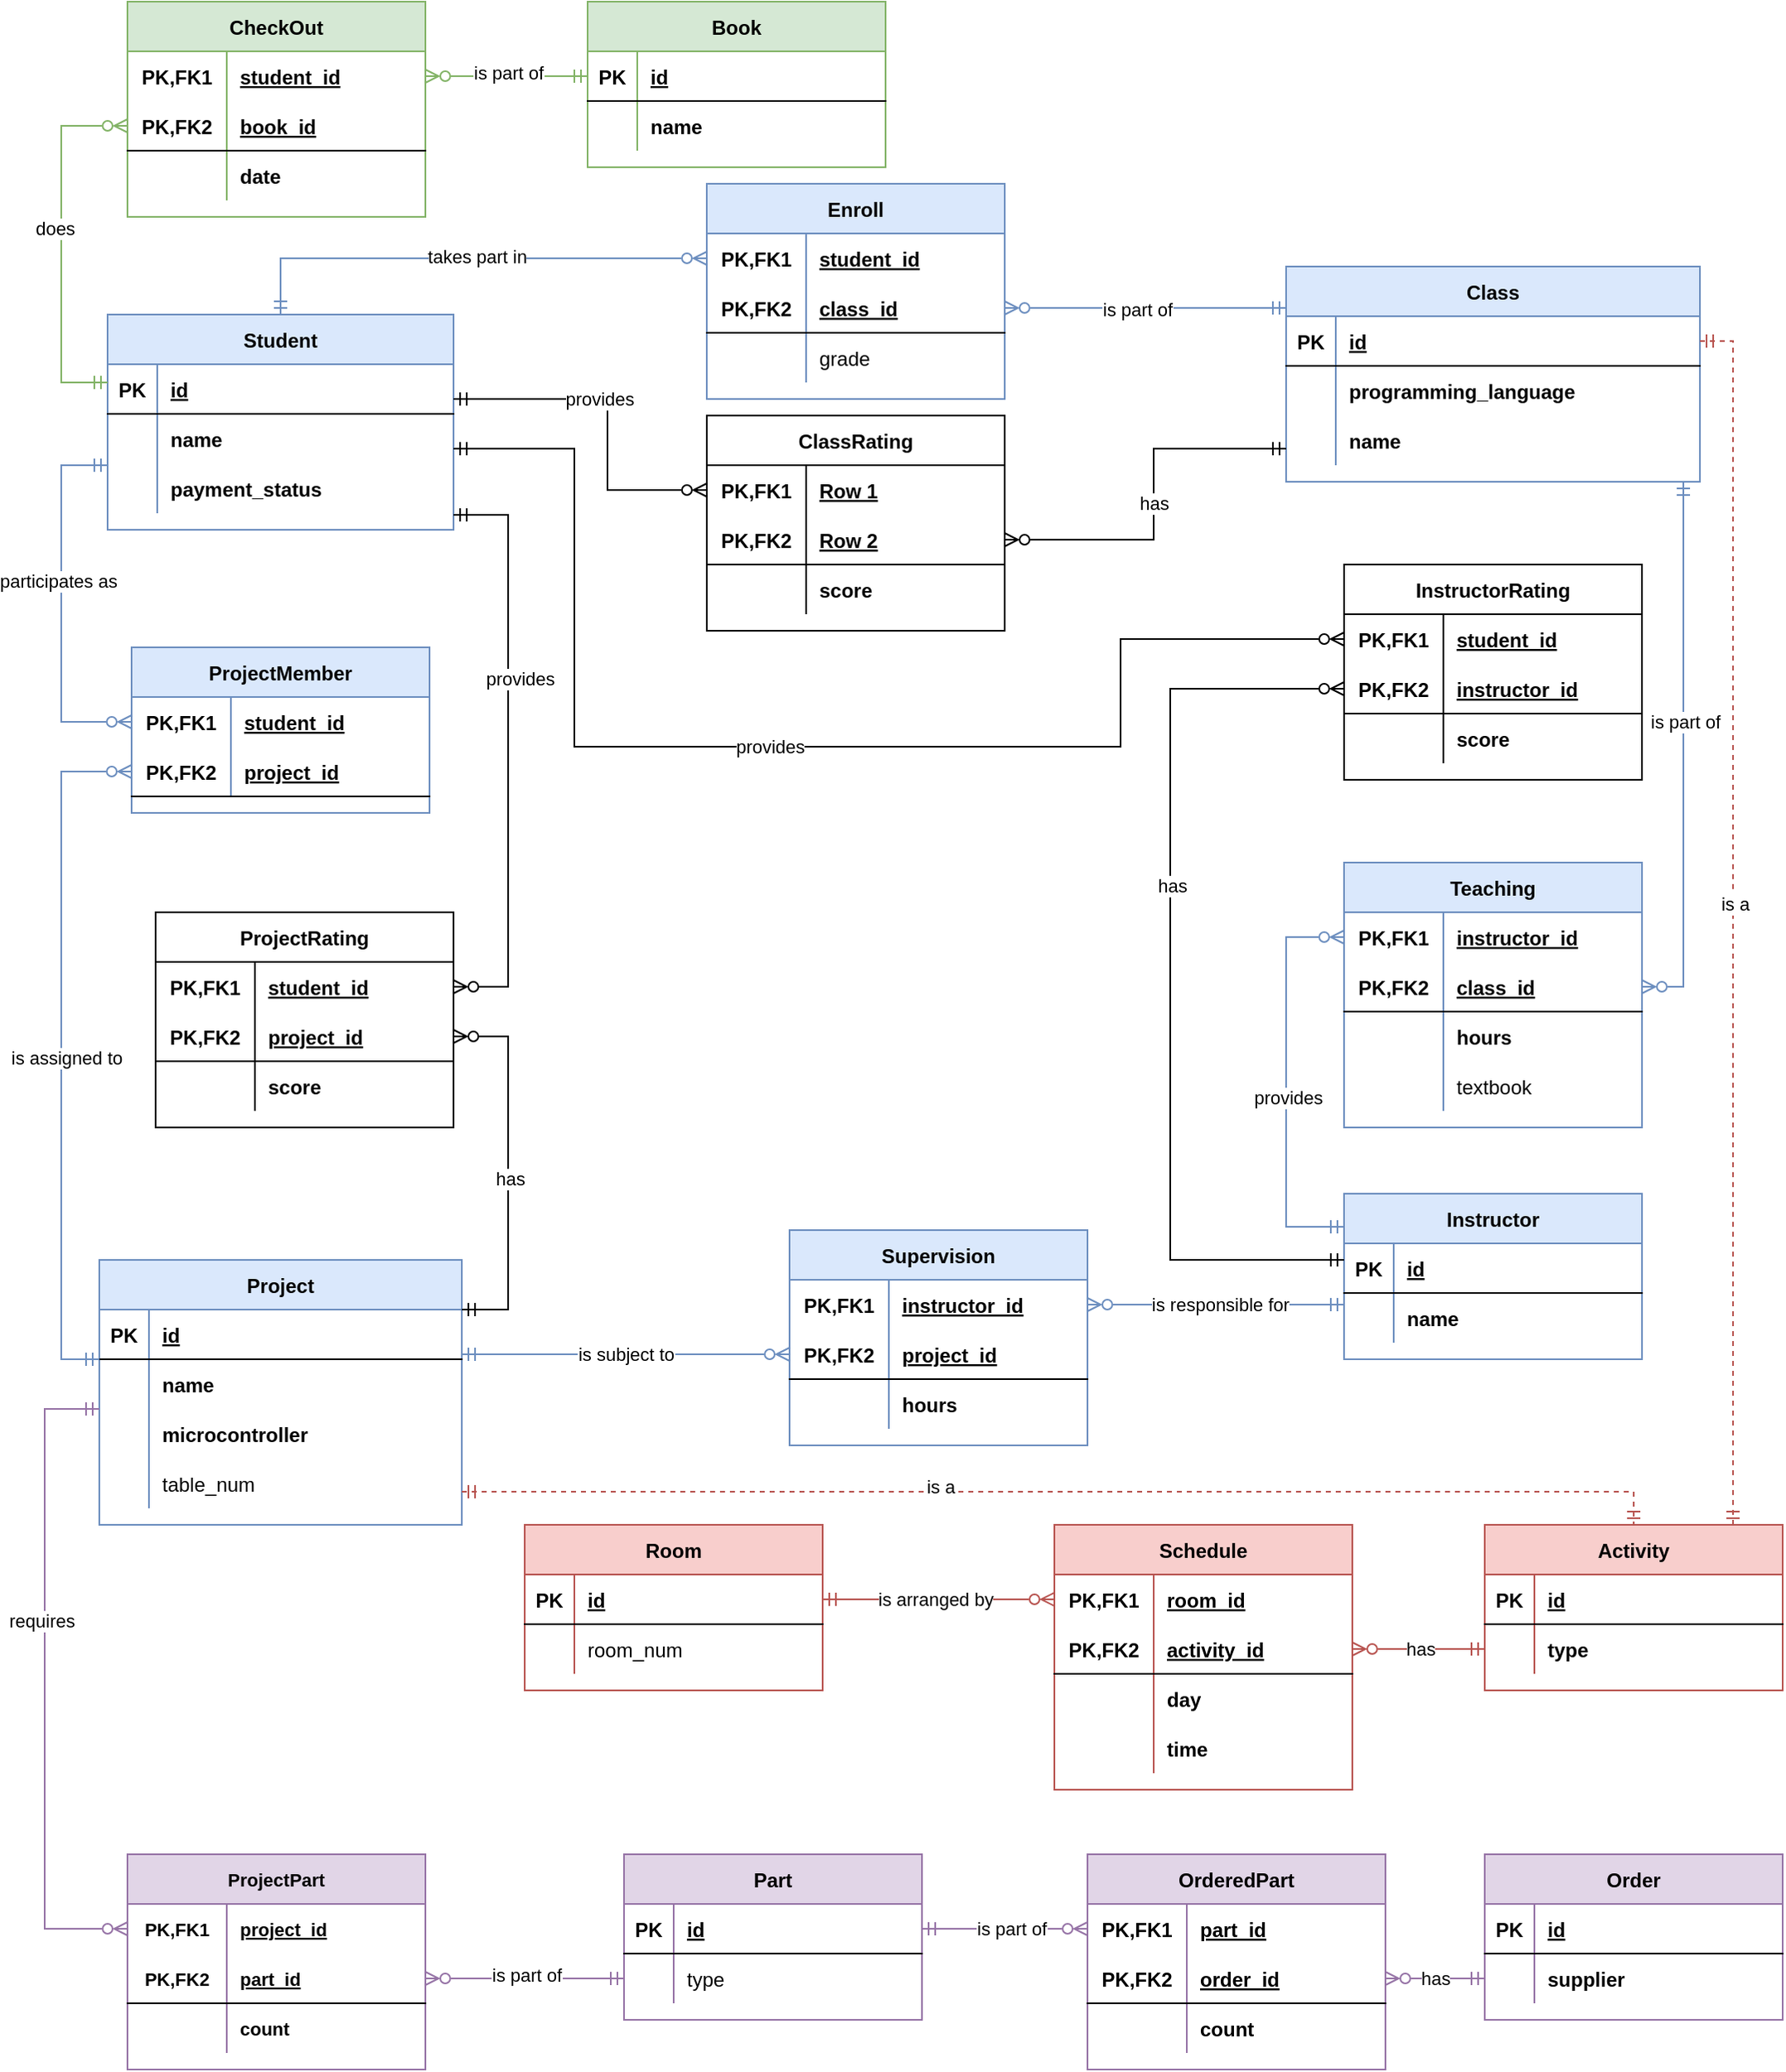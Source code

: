<mxfile version="16.5.4" type="device"><diagram id="R2lEEEUBdFMjLlhIrx00" name="Page-1"><mxGraphModel dx="780" dy="1213" grid="1" gridSize="10" guides="1" tooltips="1" connect="1" arrows="1" fold="1" page="1" pageScale="1" pageWidth="1100" pageHeight="850" math="0" shadow="0" extFonts="Permanent Marker^https://fonts.googleapis.com/css?family=Permanent+Marker"><root><mxCell id="0"/><mxCell id="1" parent="0"/><mxCell id="C-vyLk0tnHw3VtMMgP7b-2" value="Class" style="shape=table;startSize=30;container=1;collapsible=1;childLayout=tableLayout;fixedRows=1;rowLines=0;fontStyle=1;align=center;resizeLast=1;fillColor=#dae8fc;strokeColor=#6c8ebf;" parent="1" vertex="1"><mxGeometry x="780" y="240" width="250" height="130" as="geometry"/></mxCell><mxCell id="C-vyLk0tnHw3VtMMgP7b-3" value="" style="shape=partialRectangle;collapsible=0;dropTarget=0;pointerEvents=0;fillColor=none;points=[[0,0.5],[1,0.5]];portConstraint=eastwest;top=0;left=0;right=0;bottom=1;" parent="C-vyLk0tnHw3VtMMgP7b-2" vertex="1"><mxGeometry y="30" width="250" height="30" as="geometry"/></mxCell><mxCell id="C-vyLk0tnHw3VtMMgP7b-4" value="PK" style="shape=partialRectangle;overflow=hidden;connectable=0;fillColor=none;top=0;left=0;bottom=0;right=0;fontStyle=1;" parent="C-vyLk0tnHw3VtMMgP7b-3" vertex="1"><mxGeometry width="30" height="30" as="geometry"><mxRectangle width="30" height="30" as="alternateBounds"/></mxGeometry></mxCell><mxCell id="C-vyLk0tnHw3VtMMgP7b-5" value="id" style="shape=partialRectangle;overflow=hidden;connectable=0;fillColor=none;top=0;left=0;bottom=0;right=0;align=left;spacingLeft=6;fontStyle=5;" parent="C-vyLk0tnHw3VtMMgP7b-3" vertex="1"><mxGeometry x="30" width="220" height="30" as="geometry"><mxRectangle width="220" height="30" as="alternateBounds"/></mxGeometry></mxCell><mxCell id="C-vyLk0tnHw3VtMMgP7b-6" value="" style="shape=partialRectangle;collapsible=0;dropTarget=0;pointerEvents=0;fillColor=none;points=[[0,0.5],[1,0.5]];portConstraint=eastwest;top=0;left=0;right=0;bottom=0;" parent="C-vyLk0tnHw3VtMMgP7b-2" vertex="1"><mxGeometry y="60" width="250" height="30" as="geometry"/></mxCell><mxCell id="C-vyLk0tnHw3VtMMgP7b-7" value="" style="shape=partialRectangle;overflow=hidden;connectable=0;fillColor=none;top=0;left=0;bottom=0;right=0;" parent="C-vyLk0tnHw3VtMMgP7b-6" vertex="1"><mxGeometry width="30" height="30" as="geometry"><mxRectangle width="30" height="30" as="alternateBounds"/></mxGeometry></mxCell><mxCell id="C-vyLk0tnHw3VtMMgP7b-8" value="programming_language" style="shape=partialRectangle;overflow=hidden;connectable=0;fillColor=none;top=0;left=0;bottom=0;right=0;align=left;spacingLeft=6;fontStyle=1" parent="C-vyLk0tnHw3VtMMgP7b-6" vertex="1"><mxGeometry x="30" width="220" height="30" as="geometry"><mxRectangle width="220" height="30" as="alternateBounds"/></mxGeometry></mxCell><mxCell id="C-vyLk0tnHw3VtMMgP7b-9" value="" style="shape=partialRectangle;collapsible=0;dropTarget=0;pointerEvents=0;fillColor=none;points=[[0,0.5],[1,0.5]];portConstraint=eastwest;top=0;left=0;right=0;bottom=0;" parent="C-vyLk0tnHw3VtMMgP7b-2" vertex="1"><mxGeometry y="90" width="250" height="30" as="geometry"/></mxCell><mxCell id="C-vyLk0tnHw3VtMMgP7b-10" value="" style="shape=partialRectangle;overflow=hidden;connectable=0;fillColor=none;top=0;left=0;bottom=0;right=0;" parent="C-vyLk0tnHw3VtMMgP7b-9" vertex="1"><mxGeometry width="30" height="30" as="geometry"><mxRectangle width="30" height="30" as="alternateBounds"/></mxGeometry></mxCell><mxCell id="C-vyLk0tnHw3VtMMgP7b-11" value="name" style="shape=partialRectangle;overflow=hidden;connectable=0;fillColor=none;top=0;left=0;bottom=0;right=0;align=left;spacingLeft=6;fontStyle=1" parent="C-vyLk0tnHw3VtMMgP7b-9" vertex="1"><mxGeometry x="30" width="220" height="30" as="geometry"><mxRectangle width="220" height="30" as="alternateBounds"/></mxGeometry></mxCell><mxCell id="C-vyLk0tnHw3VtMMgP7b-13" value="Project" style="shape=table;startSize=30;container=1;collapsible=1;childLayout=tableLayout;fixedRows=1;rowLines=0;fontStyle=1;align=center;resizeLast=1;fillColor=#dae8fc;strokeColor=#6c8ebf;" parent="1" vertex="1"><mxGeometry x="63" y="840" width="219" height="160" as="geometry"/></mxCell><mxCell id="C-vyLk0tnHw3VtMMgP7b-14" value="" style="shape=partialRectangle;collapsible=0;dropTarget=0;pointerEvents=0;fillColor=none;points=[[0,0.5],[1,0.5]];portConstraint=eastwest;top=0;left=0;right=0;bottom=1;" parent="C-vyLk0tnHw3VtMMgP7b-13" vertex="1"><mxGeometry y="30" width="219" height="30" as="geometry"/></mxCell><mxCell id="C-vyLk0tnHw3VtMMgP7b-15" value="PK" style="shape=partialRectangle;overflow=hidden;connectable=0;fillColor=none;top=0;left=0;bottom=0;right=0;fontStyle=1;" parent="C-vyLk0tnHw3VtMMgP7b-14" vertex="1"><mxGeometry width="30" height="30" as="geometry"><mxRectangle width="30" height="30" as="alternateBounds"/></mxGeometry></mxCell><mxCell id="C-vyLk0tnHw3VtMMgP7b-16" value="id" style="shape=partialRectangle;overflow=hidden;connectable=0;fillColor=none;top=0;left=0;bottom=0;right=0;align=left;spacingLeft=6;fontStyle=5;" parent="C-vyLk0tnHw3VtMMgP7b-14" vertex="1"><mxGeometry x="30" width="189" height="30" as="geometry"><mxRectangle width="189" height="30" as="alternateBounds"/></mxGeometry></mxCell><mxCell id="C-vyLk0tnHw3VtMMgP7b-17" value="" style="shape=partialRectangle;collapsible=0;dropTarget=0;pointerEvents=0;fillColor=none;points=[[0,0.5],[1,0.5]];portConstraint=eastwest;top=0;left=0;right=0;bottom=0;" parent="C-vyLk0tnHw3VtMMgP7b-13" vertex="1"><mxGeometry y="60" width="219" height="30" as="geometry"/></mxCell><mxCell id="C-vyLk0tnHw3VtMMgP7b-18" value="" style="shape=partialRectangle;overflow=hidden;connectable=0;fillColor=none;top=0;left=0;bottom=0;right=0;" parent="C-vyLk0tnHw3VtMMgP7b-17" vertex="1"><mxGeometry width="30" height="30" as="geometry"><mxRectangle width="30" height="30" as="alternateBounds"/></mxGeometry></mxCell><mxCell id="C-vyLk0tnHw3VtMMgP7b-19" value="name" style="shape=partialRectangle;overflow=hidden;connectable=0;fillColor=none;top=0;left=0;bottom=0;right=0;align=left;spacingLeft=6;fontStyle=1" parent="C-vyLk0tnHw3VtMMgP7b-17" vertex="1"><mxGeometry x="30" width="189" height="30" as="geometry"><mxRectangle width="189" height="30" as="alternateBounds"/></mxGeometry></mxCell><mxCell id="C-vyLk0tnHw3VtMMgP7b-20" value="" style="shape=partialRectangle;collapsible=0;dropTarget=0;pointerEvents=0;fillColor=none;points=[[0,0.5],[1,0.5]];portConstraint=eastwest;top=0;left=0;right=0;bottom=0;" parent="C-vyLk0tnHw3VtMMgP7b-13" vertex="1"><mxGeometry y="90" width="219" height="30" as="geometry"/></mxCell><mxCell id="C-vyLk0tnHw3VtMMgP7b-21" value="" style="shape=partialRectangle;overflow=hidden;connectable=0;fillColor=none;top=0;left=0;bottom=0;right=0;" parent="C-vyLk0tnHw3VtMMgP7b-20" vertex="1"><mxGeometry width="30" height="30" as="geometry"><mxRectangle width="30" height="30" as="alternateBounds"/></mxGeometry></mxCell><mxCell id="C-vyLk0tnHw3VtMMgP7b-22" value="microcontroller" style="shape=partialRectangle;overflow=hidden;connectable=0;fillColor=none;top=0;left=0;bottom=0;right=0;align=left;spacingLeft=6;fontStyle=1" parent="C-vyLk0tnHw3VtMMgP7b-20" vertex="1"><mxGeometry x="30" width="189" height="30" as="geometry"><mxRectangle width="189" height="30" as="alternateBounds"/></mxGeometry></mxCell><mxCell id="-2u4i56b76QXPd7DJ07g-1" style="shape=partialRectangle;collapsible=0;dropTarget=0;pointerEvents=0;fillColor=none;points=[[0,0.5],[1,0.5]];portConstraint=eastwest;top=0;left=0;right=0;bottom=0;" parent="C-vyLk0tnHw3VtMMgP7b-13" vertex="1"><mxGeometry y="120" width="219" height="30" as="geometry"/></mxCell><mxCell id="-2u4i56b76QXPd7DJ07g-2" style="shape=partialRectangle;overflow=hidden;connectable=0;fillColor=none;top=0;left=0;bottom=0;right=0;" parent="-2u4i56b76QXPd7DJ07g-1" vertex="1"><mxGeometry width="30" height="30" as="geometry"><mxRectangle width="30" height="30" as="alternateBounds"/></mxGeometry></mxCell><mxCell id="-2u4i56b76QXPd7DJ07g-3" value="table_num" style="shape=partialRectangle;overflow=hidden;connectable=0;fillColor=none;top=0;left=0;bottom=0;right=0;align=left;spacingLeft=6;fontStyle=0" parent="-2u4i56b76QXPd7DJ07g-1" vertex="1"><mxGeometry x="30" width="189" height="30" as="geometry"><mxRectangle width="189" height="30" as="alternateBounds"/></mxGeometry></mxCell><mxCell id="C-vyLk0tnHw3VtMMgP7b-23" value="Student" style="shape=table;startSize=30;container=1;collapsible=1;childLayout=tableLayout;fixedRows=1;rowLines=0;fontStyle=1;align=center;resizeLast=1;fillColor=#dae8fc;strokeColor=#6c8ebf;" parent="1" vertex="1"><mxGeometry x="68" y="269" width="209" height="130" as="geometry"><mxRectangle x="110" y="150" width="80" height="30" as="alternateBounds"/></mxGeometry></mxCell><mxCell id="C-vyLk0tnHw3VtMMgP7b-24" value="" style="shape=partialRectangle;collapsible=0;dropTarget=0;pointerEvents=0;fillColor=none;points=[[0,0.5],[1,0.5]];portConstraint=eastwest;top=0;left=0;right=0;bottom=1;" parent="C-vyLk0tnHw3VtMMgP7b-23" vertex="1"><mxGeometry y="30" width="209" height="30" as="geometry"/></mxCell><mxCell id="C-vyLk0tnHw3VtMMgP7b-25" value="PK" style="shape=partialRectangle;overflow=hidden;connectable=0;fillColor=none;top=0;left=0;bottom=0;right=0;fontStyle=1;" parent="C-vyLk0tnHw3VtMMgP7b-24" vertex="1"><mxGeometry width="30" height="30" as="geometry"><mxRectangle width="30" height="30" as="alternateBounds"/></mxGeometry></mxCell><mxCell id="C-vyLk0tnHw3VtMMgP7b-26" value="id" style="shape=partialRectangle;overflow=hidden;connectable=0;fillColor=none;top=0;left=0;bottom=0;right=0;align=left;spacingLeft=6;fontStyle=5;" parent="C-vyLk0tnHw3VtMMgP7b-24" vertex="1"><mxGeometry x="30" width="179" height="30" as="geometry"><mxRectangle width="179" height="30" as="alternateBounds"/></mxGeometry></mxCell><mxCell id="C-vyLk0tnHw3VtMMgP7b-27" value="" style="shape=partialRectangle;collapsible=0;dropTarget=0;pointerEvents=0;fillColor=none;points=[[0,0.5],[1,0.5]];portConstraint=eastwest;top=0;left=0;right=0;bottom=0;" parent="C-vyLk0tnHw3VtMMgP7b-23" vertex="1"><mxGeometry y="60" width="209" height="30" as="geometry"/></mxCell><mxCell id="C-vyLk0tnHw3VtMMgP7b-28" value="" style="shape=partialRectangle;overflow=hidden;connectable=0;fillColor=none;top=0;left=0;bottom=0;right=0;" parent="C-vyLk0tnHw3VtMMgP7b-27" vertex="1"><mxGeometry width="30" height="30" as="geometry"><mxRectangle width="30" height="30" as="alternateBounds"/></mxGeometry></mxCell><mxCell id="C-vyLk0tnHw3VtMMgP7b-29" value="name" style="shape=partialRectangle;overflow=hidden;connectable=0;fillColor=none;top=0;left=0;bottom=0;right=0;align=left;spacingLeft=6;fontStyle=1" parent="C-vyLk0tnHw3VtMMgP7b-27" vertex="1"><mxGeometry x="30" width="179" height="30" as="geometry"><mxRectangle width="179" height="30" as="alternateBounds"/></mxGeometry></mxCell><mxCell id="3pOeCwtzUbeK9g0NY343-30" style="shape=partialRectangle;collapsible=0;dropTarget=0;pointerEvents=0;fillColor=none;points=[[0,0.5],[1,0.5]];portConstraint=eastwest;top=0;left=0;right=0;bottom=0;" parent="C-vyLk0tnHw3VtMMgP7b-23" vertex="1"><mxGeometry y="90" width="209" height="30" as="geometry"/></mxCell><mxCell id="3pOeCwtzUbeK9g0NY343-31" style="shape=partialRectangle;overflow=hidden;connectable=0;fillColor=none;top=0;left=0;bottom=0;right=0;" parent="3pOeCwtzUbeK9g0NY343-30" vertex="1"><mxGeometry width="30" height="30" as="geometry"><mxRectangle width="30" height="30" as="alternateBounds"/></mxGeometry></mxCell><mxCell id="3pOeCwtzUbeK9g0NY343-32" value="payment_status" style="shape=partialRectangle;overflow=hidden;connectable=0;fillColor=none;top=0;left=0;bottom=0;right=0;align=left;spacingLeft=6;fontStyle=1" parent="3pOeCwtzUbeK9g0NY343-30" vertex="1"><mxGeometry x="30" width="179" height="30" as="geometry"><mxRectangle width="179" height="30" as="alternateBounds"/></mxGeometry></mxCell><mxCell id="DafumED3K_fe4q_VlPlH-1" value="Instructor" style="shape=table;startSize=30;container=1;collapsible=1;childLayout=tableLayout;fixedRows=1;rowLines=0;fontStyle=1;align=center;resizeLast=1;fillColor=#dae8fc;strokeColor=#6c8ebf;" parent="1" vertex="1"><mxGeometry x="815" y="800" width="180" height="100" as="geometry"/></mxCell><mxCell id="DafumED3K_fe4q_VlPlH-2" value="" style="shape=tableRow;horizontal=0;startSize=0;swimlaneHead=0;swimlaneBody=0;fillColor=none;collapsible=0;dropTarget=0;points=[[0,0.5],[1,0.5]];portConstraint=eastwest;top=0;left=0;right=0;bottom=1;" parent="DafumED3K_fe4q_VlPlH-1" vertex="1"><mxGeometry y="30" width="180" height="30" as="geometry"/></mxCell><mxCell id="DafumED3K_fe4q_VlPlH-3" value="PK" style="shape=partialRectangle;connectable=0;fillColor=none;top=0;left=0;bottom=0;right=0;fontStyle=1;overflow=hidden;" parent="DafumED3K_fe4q_VlPlH-2" vertex="1"><mxGeometry width="30" height="30" as="geometry"><mxRectangle width="30" height="30" as="alternateBounds"/></mxGeometry></mxCell><mxCell id="DafumED3K_fe4q_VlPlH-4" value="id" style="shape=partialRectangle;connectable=0;fillColor=none;top=0;left=0;bottom=0;right=0;align=left;spacingLeft=6;fontStyle=5;overflow=hidden;" parent="DafumED3K_fe4q_VlPlH-2" vertex="1"><mxGeometry x="30" width="150" height="30" as="geometry"><mxRectangle width="150" height="30" as="alternateBounds"/></mxGeometry></mxCell><mxCell id="DafumED3K_fe4q_VlPlH-15" value="" style="shape=tableRow;horizontal=0;startSize=0;swimlaneHead=0;swimlaneBody=0;fillColor=none;collapsible=0;dropTarget=0;points=[[0,0.5],[1,0.5]];portConstraint=eastwest;top=0;left=0;right=0;bottom=0;" parent="DafumED3K_fe4q_VlPlH-1" vertex="1"><mxGeometry y="60" width="180" height="30" as="geometry"/></mxCell><mxCell id="DafumED3K_fe4q_VlPlH-16" value="" style="shape=partialRectangle;connectable=0;fillColor=none;top=0;left=0;bottom=0;right=0;editable=1;overflow=hidden;" parent="DafumED3K_fe4q_VlPlH-15" vertex="1"><mxGeometry width="30" height="30" as="geometry"><mxRectangle width="30" height="30" as="alternateBounds"/></mxGeometry></mxCell><mxCell id="DafumED3K_fe4q_VlPlH-17" value="name" style="shape=partialRectangle;connectable=0;fillColor=none;top=0;left=0;bottom=0;right=0;align=left;spacingLeft=6;overflow=hidden;fontStyle=1" parent="DafumED3K_fe4q_VlPlH-15" vertex="1"><mxGeometry x="30" width="150" height="30" as="geometry"><mxRectangle width="150" height="30" as="alternateBounds"/></mxGeometry></mxCell><mxCell id="DafumED3K_fe4q_VlPlH-24" value="Teaching" style="shape=table;startSize=30;container=1;collapsible=1;childLayout=tableLayout;fixedRows=1;rowLines=0;fontStyle=1;align=center;resizeLast=1;fillColor=#dae8fc;strokeColor=#6c8ebf;" parent="1" vertex="1"><mxGeometry x="815" y="600" width="180" height="160" as="geometry"/></mxCell><mxCell id="DafumED3K_fe4q_VlPlH-25" value="" style="shape=tableRow;horizontal=0;startSize=0;swimlaneHead=0;swimlaneBody=0;fillColor=none;collapsible=0;dropTarget=0;points=[[0,0.5],[1,0.5]];portConstraint=eastwest;top=0;left=0;right=0;bottom=0;" parent="DafumED3K_fe4q_VlPlH-24" vertex="1"><mxGeometry y="30" width="180" height="30" as="geometry"/></mxCell><mxCell id="DafumED3K_fe4q_VlPlH-26" value="PK,FK1" style="shape=partialRectangle;connectable=0;fillColor=none;top=0;left=0;bottom=0;right=0;fontStyle=1;overflow=hidden;" parent="DafumED3K_fe4q_VlPlH-25" vertex="1"><mxGeometry width="60" height="30" as="geometry"><mxRectangle width="60" height="30" as="alternateBounds"/></mxGeometry></mxCell><mxCell id="DafumED3K_fe4q_VlPlH-27" value="instructor_id" style="shape=partialRectangle;connectable=0;fillColor=none;top=0;left=0;bottom=0;right=0;align=left;spacingLeft=6;fontStyle=5;overflow=hidden;" parent="DafumED3K_fe4q_VlPlH-25" vertex="1"><mxGeometry x="60" width="120" height="30" as="geometry"><mxRectangle width="120" height="30" as="alternateBounds"/></mxGeometry></mxCell><mxCell id="DafumED3K_fe4q_VlPlH-28" value="" style="shape=tableRow;horizontal=0;startSize=0;swimlaneHead=0;swimlaneBody=0;fillColor=none;collapsible=0;dropTarget=0;points=[[0,0.5],[1,0.5]];portConstraint=eastwest;top=0;left=0;right=0;bottom=1;" parent="DafumED3K_fe4q_VlPlH-24" vertex="1"><mxGeometry y="60" width="180" height="30" as="geometry"/></mxCell><mxCell id="DafumED3K_fe4q_VlPlH-29" value="PK,FK2" style="shape=partialRectangle;connectable=0;fillColor=none;top=0;left=0;bottom=0;right=0;fontStyle=1;overflow=hidden;" parent="DafumED3K_fe4q_VlPlH-28" vertex="1"><mxGeometry width="60" height="30" as="geometry"><mxRectangle width="60" height="30" as="alternateBounds"/></mxGeometry></mxCell><mxCell id="DafumED3K_fe4q_VlPlH-30" value="class_id" style="shape=partialRectangle;connectable=0;fillColor=none;top=0;left=0;bottom=0;right=0;align=left;spacingLeft=6;fontStyle=5;overflow=hidden;" parent="DafumED3K_fe4q_VlPlH-28" vertex="1"><mxGeometry x="60" width="120" height="30" as="geometry"><mxRectangle width="120" height="30" as="alternateBounds"/></mxGeometry></mxCell><mxCell id="DafumED3K_fe4q_VlPlH-31" value="" style="shape=tableRow;horizontal=0;startSize=0;swimlaneHead=0;swimlaneBody=0;fillColor=none;collapsible=0;dropTarget=0;points=[[0,0.5],[1,0.5]];portConstraint=eastwest;top=0;left=0;right=0;bottom=0;" parent="DafumED3K_fe4q_VlPlH-24" vertex="1"><mxGeometry y="90" width="180" height="30" as="geometry"/></mxCell><mxCell id="DafumED3K_fe4q_VlPlH-32" value="" style="shape=partialRectangle;connectable=0;fillColor=none;top=0;left=0;bottom=0;right=0;editable=1;overflow=hidden;" parent="DafumED3K_fe4q_VlPlH-31" vertex="1"><mxGeometry width="60" height="30" as="geometry"><mxRectangle width="60" height="30" as="alternateBounds"/></mxGeometry></mxCell><mxCell id="DafumED3K_fe4q_VlPlH-33" value="hours" style="shape=partialRectangle;connectable=0;fillColor=none;top=0;left=0;bottom=0;right=0;align=left;spacingLeft=6;overflow=hidden;fontStyle=1" parent="DafumED3K_fe4q_VlPlH-31" vertex="1"><mxGeometry x="60" width="120" height="30" as="geometry"><mxRectangle width="120" height="30" as="alternateBounds"/></mxGeometry></mxCell><mxCell id="DafumED3K_fe4q_VlPlH-34" value="" style="shape=tableRow;horizontal=0;startSize=0;swimlaneHead=0;swimlaneBody=0;fillColor=none;collapsible=0;dropTarget=0;points=[[0,0.5],[1,0.5]];portConstraint=eastwest;top=0;left=0;right=0;bottom=0;" parent="DafumED3K_fe4q_VlPlH-24" vertex="1"><mxGeometry y="120" width="180" height="30" as="geometry"/></mxCell><mxCell id="DafumED3K_fe4q_VlPlH-35" value="" style="shape=partialRectangle;connectable=0;fillColor=none;top=0;left=0;bottom=0;right=0;editable=1;overflow=hidden;" parent="DafumED3K_fe4q_VlPlH-34" vertex="1"><mxGeometry width="60" height="30" as="geometry"><mxRectangle width="60" height="30" as="alternateBounds"/></mxGeometry></mxCell><mxCell id="DafumED3K_fe4q_VlPlH-36" value="textbook" style="shape=partialRectangle;connectable=0;fillColor=none;top=0;left=0;bottom=0;right=0;align=left;spacingLeft=6;overflow=hidden;fontStyle=0" parent="DafumED3K_fe4q_VlPlH-34" vertex="1"><mxGeometry x="60" width="120" height="30" as="geometry"><mxRectangle width="120" height="30" as="alternateBounds"/></mxGeometry></mxCell><mxCell id="DafumED3K_fe4q_VlPlH-39" value="Supervision" style="shape=table;startSize=30;container=1;collapsible=1;childLayout=tableLayout;fixedRows=1;rowLines=0;fontStyle=1;align=center;resizeLast=1;fillColor=#dae8fc;strokeColor=#6c8ebf;" parent="1" vertex="1"><mxGeometry x="480" y="822" width="180" height="130" as="geometry"/></mxCell><mxCell id="DafumED3K_fe4q_VlPlH-40" value="" style="shape=tableRow;horizontal=0;startSize=0;swimlaneHead=0;swimlaneBody=0;fillColor=none;collapsible=0;dropTarget=0;points=[[0,0.5],[1,0.5]];portConstraint=eastwest;top=0;left=0;right=0;bottom=0;" parent="DafumED3K_fe4q_VlPlH-39" vertex="1"><mxGeometry y="30" width="180" height="30" as="geometry"/></mxCell><mxCell id="DafumED3K_fe4q_VlPlH-41" value="PK,FK1" style="shape=partialRectangle;connectable=0;fillColor=none;top=0;left=0;bottom=0;right=0;fontStyle=1;overflow=hidden;" parent="DafumED3K_fe4q_VlPlH-40" vertex="1"><mxGeometry width="60" height="30" as="geometry"><mxRectangle width="60" height="30" as="alternateBounds"/></mxGeometry></mxCell><mxCell id="DafumED3K_fe4q_VlPlH-42" value="instructor_id" style="shape=partialRectangle;connectable=0;fillColor=none;top=0;left=0;bottom=0;right=0;align=left;spacingLeft=6;fontStyle=5;overflow=hidden;" parent="DafumED3K_fe4q_VlPlH-40" vertex="1"><mxGeometry x="60" width="120" height="30" as="geometry"><mxRectangle width="120" height="30" as="alternateBounds"/></mxGeometry></mxCell><mxCell id="DafumED3K_fe4q_VlPlH-43" value="" style="shape=tableRow;horizontal=0;startSize=0;swimlaneHead=0;swimlaneBody=0;fillColor=none;collapsible=0;dropTarget=0;points=[[0,0.5],[1,0.5]];portConstraint=eastwest;top=0;left=0;right=0;bottom=1;" parent="DafumED3K_fe4q_VlPlH-39" vertex="1"><mxGeometry y="60" width="180" height="30" as="geometry"/></mxCell><mxCell id="DafumED3K_fe4q_VlPlH-44" value="PK,FK2" style="shape=partialRectangle;connectable=0;fillColor=none;top=0;left=0;bottom=0;right=0;fontStyle=1;overflow=hidden;" parent="DafumED3K_fe4q_VlPlH-43" vertex="1"><mxGeometry width="60" height="30" as="geometry"><mxRectangle width="60" height="30" as="alternateBounds"/></mxGeometry></mxCell><mxCell id="DafumED3K_fe4q_VlPlH-45" value="project_id" style="shape=partialRectangle;connectable=0;fillColor=none;top=0;left=0;bottom=0;right=0;align=left;spacingLeft=6;fontStyle=5;overflow=hidden;" parent="DafumED3K_fe4q_VlPlH-43" vertex="1"><mxGeometry x="60" width="120" height="30" as="geometry"><mxRectangle width="120" height="30" as="alternateBounds"/></mxGeometry></mxCell><mxCell id="DafumED3K_fe4q_VlPlH-46" value="" style="shape=tableRow;horizontal=0;startSize=0;swimlaneHead=0;swimlaneBody=0;fillColor=none;collapsible=0;dropTarget=0;points=[[0,0.5],[1,0.5]];portConstraint=eastwest;top=0;left=0;right=0;bottom=0;" parent="DafumED3K_fe4q_VlPlH-39" vertex="1"><mxGeometry y="90" width="180" height="30" as="geometry"/></mxCell><mxCell id="DafumED3K_fe4q_VlPlH-47" value="" style="shape=partialRectangle;connectable=0;fillColor=none;top=0;left=0;bottom=0;right=0;editable=1;overflow=hidden;" parent="DafumED3K_fe4q_VlPlH-46" vertex="1"><mxGeometry width="60" height="30" as="geometry"><mxRectangle width="60" height="30" as="alternateBounds"/></mxGeometry></mxCell><mxCell id="DafumED3K_fe4q_VlPlH-48" value="hours" style="shape=partialRectangle;connectable=0;fillColor=none;top=0;left=0;bottom=0;right=0;align=left;spacingLeft=6;overflow=hidden;fontStyle=1" parent="DafumED3K_fe4q_VlPlH-46" vertex="1"><mxGeometry x="60" width="120" height="30" as="geometry"><mxRectangle width="120" height="30" as="alternateBounds"/></mxGeometry></mxCell><mxCell id="DafumED3K_fe4q_VlPlH-72" value="ProjectMember" style="shape=table;startSize=30;container=1;collapsible=1;childLayout=tableLayout;fixedRows=1;rowLines=0;fontStyle=1;align=center;resizeLast=1;fillColor=#dae8fc;strokeColor=#6c8ebf;" parent="1" vertex="1"><mxGeometry x="82.5" y="470" width="180" height="100" as="geometry"/></mxCell><mxCell id="DafumED3K_fe4q_VlPlH-73" value="" style="shape=tableRow;horizontal=0;startSize=0;swimlaneHead=0;swimlaneBody=0;fillColor=none;collapsible=0;dropTarget=0;points=[[0,0.5],[1,0.5]];portConstraint=eastwest;top=0;left=0;right=0;bottom=0;" parent="DafumED3K_fe4q_VlPlH-72" vertex="1"><mxGeometry y="30" width="180" height="30" as="geometry"/></mxCell><mxCell id="DafumED3K_fe4q_VlPlH-74" value="PK,FK1" style="shape=partialRectangle;connectable=0;fillColor=none;top=0;left=0;bottom=0;right=0;fontStyle=1;overflow=hidden;" parent="DafumED3K_fe4q_VlPlH-73" vertex="1"><mxGeometry width="60" height="30" as="geometry"><mxRectangle width="60" height="30" as="alternateBounds"/></mxGeometry></mxCell><mxCell id="DafumED3K_fe4q_VlPlH-75" value="student_id" style="shape=partialRectangle;connectable=0;fillColor=none;top=0;left=0;bottom=0;right=0;align=left;spacingLeft=6;fontStyle=5;overflow=hidden;" parent="DafumED3K_fe4q_VlPlH-73" vertex="1"><mxGeometry x="60" width="120" height="30" as="geometry"><mxRectangle width="120" height="30" as="alternateBounds"/></mxGeometry></mxCell><mxCell id="DafumED3K_fe4q_VlPlH-76" value="" style="shape=tableRow;horizontal=0;startSize=0;swimlaneHead=0;swimlaneBody=0;fillColor=none;collapsible=0;dropTarget=0;points=[[0,0.5],[1,0.5]];portConstraint=eastwest;top=0;left=0;right=0;bottom=1;" parent="DafumED3K_fe4q_VlPlH-72" vertex="1"><mxGeometry y="60" width="180" height="30" as="geometry"/></mxCell><mxCell id="DafumED3K_fe4q_VlPlH-77" value="PK,FK2" style="shape=partialRectangle;connectable=0;fillColor=none;top=0;left=0;bottom=0;right=0;fontStyle=1;overflow=hidden;" parent="DafumED3K_fe4q_VlPlH-76" vertex="1"><mxGeometry width="60" height="30" as="geometry"><mxRectangle width="60" height="30" as="alternateBounds"/></mxGeometry></mxCell><mxCell id="DafumED3K_fe4q_VlPlH-78" value="project_id" style="shape=partialRectangle;connectable=0;fillColor=none;top=0;left=0;bottom=0;right=0;align=left;spacingLeft=6;fontStyle=5;overflow=hidden;" parent="DafumED3K_fe4q_VlPlH-76" vertex="1"><mxGeometry x="60" width="120" height="30" as="geometry"><mxRectangle width="120" height="30" as="alternateBounds"/></mxGeometry></mxCell><mxCell id="DafumED3K_fe4q_VlPlH-107" value="Part" style="shape=table;startSize=30;container=1;collapsible=1;childLayout=tableLayout;fixedRows=1;rowLines=0;fontStyle=1;align=center;resizeLast=1;fillColor=#e1d5e7;strokeColor=#9673a6;" parent="1" vertex="1"><mxGeometry x="380" y="1199" width="180" height="100" as="geometry"/></mxCell><mxCell id="DafumED3K_fe4q_VlPlH-108" value="" style="shape=tableRow;horizontal=0;startSize=0;swimlaneHead=0;swimlaneBody=0;fillColor=none;collapsible=0;dropTarget=0;points=[[0,0.5],[1,0.5]];portConstraint=eastwest;top=0;left=0;right=0;bottom=1;" parent="DafumED3K_fe4q_VlPlH-107" vertex="1"><mxGeometry y="30" width="180" height="30" as="geometry"/></mxCell><mxCell id="DafumED3K_fe4q_VlPlH-109" value="PK" style="shape=partialRectangle;connectable=0;fillColor=none;top=0;left=0;bottom=0;right=0;fontStyle=1;overflow=hidden;" parent="DafumED3K_fe4q_VlPlH-108" vertex="1"><mxGeometry width="30" height="30" as="geometry"><mxRectangle width="30" height="30" as="alternateBounds"/></mxGeometry></mxCell><mxCell id="DafumED3K_fe4q_VlPlH-110" value="id" style="shape=partialRectangle;connectable=0;fillColor=none;top=0;left=0;bottom=0;right=0;align=left;spacingLeft=6;fontStyle=5;overflow=hidden;" parent="DafumED3K_fe4q_VlPlH-108" vertex="1"><mxGeometry x="30" width="150" height="30" as="geometry"><mxRectangle width="150" height="30" as="alternateBounds"/></mxGeometry></mxCell><mxCell id="DafumED3K_fe4q_VlPlH-111" value="" style="shape=tableRow;horizontal=0;startSize=0;swimlaneHead=0;swimlaneBody=0;fillColor=none;collapsible=0;dropTarget=0;points=[[0,0.5],[1,0.5]];portConstraint=eastwest;top=0;left=0;right=0;bottom=0;" parent="DafumED3K_fe4q_VlPlH-107" vertex="1"><mxGeometry y="60" width="180" height="30" as="geometry"/></mxCell><mxCell id="DafumED3K_fe4q_VlPlH-112" value="" style="shape=partialRectangle;connectable=0;fillColor=none;top=0;left=0;bottom=0;right=0;editable=1;overflow=hidden;" parent="DafumED3K_fe4q_VlPlH-111" vertex="1"><mxGeometry width="30" height="30" as="geometry"><mxRectangle width="30" height="30" as="alternateBounds"/></mxGeometry></mxCell><mxCell id="DafumED3K_fe4q_VlPlH-113" value="type" style="shape=partialRectangle;connectable=0;fillColor=none;top=0;left=0;bottom=0;right=0;align=left;spacingLeft=6;overflow=hidden;" parent="DafumED3K_fe4q_VlPlH-111" vertex="1"><mxGeometry x="30" width="150" height="30" as="geometry"><mxRectangle width="150" height="30" as="alternateBounds"/></mxGeometry></mxCell><mxCell id="DafumED3K_fe4q_VlPlH-140" value="Order" style="shape=table;startSize=30;container=1;collapsible=1;childLayout=tableLayout;fixedRows=1;rowLines=0;fontStyle=1;align=center;resizeLast=1;fillColor=#e1d5e7;strokeColor=#9673a6;" parent="1" vertex="1"><mxGeometry x="900" y="1199" width="180" height="100" as="geometry"/></mxCell><mxCell id="DafumED3K_fe4q_VlPlH-141" value="" style="shape=tableRow;horizontal=0;startSize=0;swimlaneHead=0;swimlaneBody=0;fillColor=none;collapsible=0;dropTarget=0;points=[[0,0.5],[1,0.5]];portConstraint=eastwest;top=0;left=0;right=0;bottom=1;" parent="DafumED3K_fe4q_VlPlH-140" vertex="1"><mxGeometry y="30" width="180" height="30" as="geometry"/></mxCell><mxCell id="DafumED3K_fe4q_VlPlH-142" value="PK" style="shape=partialRectangle;connectable=0;fillColor=none;top=0;left=0;bottom=0;right=0;fontStyle=1;overflow=hidden;" parent="DafumED3K_fe4q_VlPlH-141" vertex="1"><mxGeometry width="30" height="30" as="geometry"><mxRectangle width="30" height="30" as="alternateBounds"/></mxGeometry></mxCell><mxCell id="DafumED3K_fe4q_VlPlH-143" value="id" style="shape=partialRectangle;connectable=0;fillColor=none;top=0;left=0;bottom=0;right=0;align=left;spacingLeft=6;fontStyle=5;overflow=hidden;" parent="DafumED3K_fe4q_VlPlH-141" vertex="1"><mxGeometry x="30" width="150" height="30" as="geometry"><mxRectangle width="150" height="30" as="alternateBounds"/></mxGeometry></mxCell><mxCell id="DafumED3K_fe4q_VlPlH-144" value="" style="shape=tableRow;horizontal=0;startSize=0;swimlaneHead=0;swimlaneBody=0;fillColor=none;collapsible=0;dropTarget=0;points=[[0,0.5],[1,0.5]];portConstraint=eastwest;top=0;left=0;right=0;bottom=0;" parent="DafumED3K_fe4q_VlPlH-140" vertex="1"><mxGeometry y="60" width="180" height="30" as="geometry"/></mxCell><mxCell id="DafumED3K_fe4q_VlPlH-145" value="" style="shape=partialRectangle;connectable=0;fillColor=none;top=0;left=0;bottom=0;right=0;editable=1;overflow=hidden;" parent="DafumED3K_fe4q_VlPlH-144" vertex="1"><mxGeometry width="30" height="30" as="geometry"><mxRectangle width="30" height="30" as="alternateBounds"/></mxGeometry></mxCell><mxCell id="DafumED3K_fe4q_VlPlH-146" value="supplier" style="shape=partialRectangle;connectable=0;fillColor=none;top=0;left=0;bottom=0;right=0;align=left;spacingLeft=6;overflow=hidden;fontStyle=1" parent="DafumED3K_fe4q_VlPlH-144" vertex="1"><mxGeometry x="30" width="150" height="30" as="geometry"><mxRectangle width="150" height="30" as="alternateBounds"/></mxGeometry></mxCell><mxCell id="DafumED3K_fe4q_VlPlH-173" value="Activity" style="shape=table;startSize=30;container=1;collapsible=1;childLayout=tableLayout;fixedRows=1;rowLines=0;fontStyle=1;align=center;resizeLast=1;fillColor=#f8cecc;strokeColor=#b85450;" parent="1" vertex="1"><mxGeometry x="900" y="1000" width="180" height="100" as="geometry"/></mxCell><mxCell id="DafumED3K_fe4q_VlPlH-174" value="" style="shape=tableRow;horizontal=0;startSize=0;swimlaneHead=0;swimlaneBody=0;fillColor=none;collapsible=0;dropTarget=0;points=[[0,0.5],[1,0.5]];portConstraint=eastwest;top=0;left=0;right=0;bottom=1;" parent="DafumED3K_fe4q_VlPlH-173" vertex="1"><mxGeometry y="30" width="180" height="30" as="geometry"/></mxCell><mxCell id="DafumED3K_fe4q_VlPlH-175" value="PK" style="shape=partialRectangle;connectable=0;fillColor=none;top=0;left=0;bottom=0;right=0;fontStyle=1;overflow=hidden;" parent="DafumED3K_fe4q_VlPlH-174" vertex="1"><mxGeometry width="30" height="30" as="geometry"><mxRectangle width="30" height="30" as="alternateBounds"/></mxGeometry></mxCell><mxCell id="DafumED3K_fe4q_VlPlH-176" value="id" style="shape=partialRectangle;connectable=0;fillColor=none;top=0;left=0;bottom=0;right=0;align=left;spacingLeft=6;fontStyle=5;overflow=hidden;" parent="DafumED3K_fe4q_VlPlH-174" vertex="1"><mxGeometry x="30" width="150" height="30" as="geometry"><mxRectangle width="150" height="30" as="alternateBounds"/></mxGeometry></mxCell><mxCell id="DafumED3K_fe4q_VlPlH-177" value="" style="shape=tableRow;horizontal=0;startSize=0;swimlaneHead=0;swimlaneBody=0;fillColor=none;collapsible=0;dropTarget=0;points=[[0,0.5],[1,0.5]];portConstraint=eastwest;top=0;left=0;right=0;bottom=0;" parent="DafumED3K_fe4q_VlPlH-173" vertex="1"><mxGeometry y="60" width="180" height="30" as="geometry"/></mxCell><mxCell id="DafumED3K_fe4q_VlPlH-178" value="" style="shape=partialRectangle;connectable=0;fillColor=none;top=0;left=0;bottom=0;right=0;editable=1;overflow=hidden;" parent="DafumED3K_fe4q_VlPlH-177" vertex="1"><mxGeometry width="30" height="30" as="geometry"><mxRectangle width="30" height="30" as="alternateBounds"/></mxGeometry></mxCell><mxCell id="DafumED3K_fe4q_VlPlH-179" value="type" style="shape=partialRectangle;connectable=0;fillColor=none;top=0;left=0;bottom=0;right=0;align=left;spacingLeft=6;overflow=hidden;fontStyle=1" parent="DafumED3K_fe4q_VlPlH-177" vertex="1"><mxGeometry x="30" width="150" height="30" as="geometry"><mxRectangle width="150" height="30" as="alternateBounds"/></mxGeometry></mxCell><mxCell id="DafumED3K_fe4q_VlPlH-186" style="edgeStyle=elbowEdgeStyle;rounded=0;orthogonalLoop=1;jettySize=auto;html=1;exitX=1;exitY=0.5;exitDx=0;exitDy=0;startArrow=ERmandOne;startFill=0;endArrow=ERmandOne;endFill=0;fillColor=#f8cecc;strokeColor=#b85450;dashed=1;" parent="1" source="C-vyLk0tnHw3VtMMgP7b-3" target="DafumED3K_fe4q_VlPlH-173" edge="1"><mxGeometry relative="1" as="geometry"><Array as="points"><mxPoint x="1050" y="880"/><mxPoint x="870" y="1020"/><mxPoint x="870" y="820"/><mxPoint x="880" y="1010"/><mxPoint x="860" y="850"/><mxPoint x="870" y="460"/><mxPoint x="880" y="470"/><mxPoint x="950" y="289"/><mxPoint x="1000" y="269"/><mxPoint x="766" y="289"/><mxPoint x="756" y="309"/><mxPoint x="786" y="469"/><mxPoint x="976" y="449"/></Array></mxGeometry></mxCell><mxCell id="3pOeCwtzUbeK9g0NY343-16" value="is a" style="edgeLabel;html=1;align=center;verticalAlign=middle;resizable=0;points=[];" parent="DafumED3K_fe4q_VlPlH-186" vertex="1" connectable="0"><mxGeometry x="0.021" relative="1" as="geometry"><mxPoint x="1" y="-15" as="offset"/></mxGeometry></mxCell><mxCell id="DafumED3K_fe4q_VlPlH-201" value="Schedule" style="shape=table;startSize=30;container=1;collapsible=1;childLayout=tableLayout;fixedRows=1;rowLines=0;fontStyle=1;align=center;resizeLast=1;fillColor=#f8cecc;strokeColor=#b85450;" parent="1" vertex="1"><mxGeometry x="640" y="1000" width="180" height="160" as="geometry"><mxRectangle x="510" y="500" width="90" height="30" as="alternateBounds"/></mxGeometry></mxCell><mxCell id="DafumED3K_fe4q_VlPlH-202" value="" style="shape=tableRow;horizontal=0;startSize=0;swimlaneHead=0;swimlaneBody=0;fillColor=none;collapsible=0;dropTarget=0;points=[[0,0.5],[1,0.5]];portConstraint=eastwest;top=0;left=0;right=0;bottom=0;" parent="DafumED3K_fe4q_VlPlH-201" vertex="1"><mxGeometry y="30" width="180" height="30" as="geometry"/></mxCell><mxCell id="DafumED3K_fe4q_VlPlH-203" value="PK,FK1" style="shape=partialRectangle;connectable=0;fillColor=none;top=0;left=0;bottom=0;right=0;fontStyle=1;overflow=hidden;" parent="DafumED3K_fe4q_VlPlH-202" vertex="1"><mxGeometry width="60" height="30" as="geometry"><mxRectangle width="60" height="30" as="alternateBounds"/></mxGeometry></mxCell><mxCell id="DafumED3K_fe4q_VlPlH-204" value="room_id" style="shape=partialRectangle;connectable=0;fillColor=none;top=0;left=0;bottom=0;right=0;align=left;spacingLeft=6;fontStyle=5;overflow=hidden;" parent="DafumED3K_fe4q_VlPlH-202" vertex="1"><mxGeometry x="60" width="120" height="30" as="geometry"><mxRectangle width="120" height="30" as="alternateBounds"/></mxGeometry></mxCell><mxCell id="DafumED3K_fe4q_VlPlH-205" value="" style="shape=tableRow;horizontal=0;startSize=0;swimlaneHead=0;swimlaneBody=0;fillColor=none;collapsible=0;dropTarget=0;points=[[0,0.5],[1,0.5]];portConstraint=eastwest;top=0;left=0;right=0;bottom=1;" parent="DafumED3K_fe4q_VlPlH-201" vertex="1"><mxGeometry y="60" width="180" height="30" as="geometry"/></mxCell><mxCell id="DafumED3K_fe4q_VlPlH-206" value="PK,FK2" style="shape=partialRectangle;connectable=0;fillColor=none;top=0;left=0;bottom=0;right=0;fontStyle=1;overflow=hidden;" parent="DafumED3K_fe4q_VlPlH-205" vertex="1"><mxGeometry width="60" height="30" as="geometry"><mxRectangle width="60" height="30" as="alternateBounds"/></mxGeometry></mxCell><mxCell id="DafumED3K_fe4q_VlPlH-207" value="activity_id" style="shape=partialRectangle;connectable=0;fillColor=none;top=0;left=0;bottom=0;right=0;align=left;spacingLeft=6;fontStyle=5;overflow=hidden;" parent="DafumED3K_fe4q_VlPlH-205" vertex="1"><mxGeometry x="60" width="120" height="30" as="geometry"><mxRectangle width="120" height="30" as="alternateBounds"/></mxGeometry></mxCell><mxCell id="DafumED3K_fe4q_VlPlH-208" value="" style="shape=tableRow;horizontal=0;startSize=0;swimlaneHead=0;swimlaneBody=0;fillColor=none;collapsible=0;dropTarget=0;points=[[0,0.5],[1,0.5]];portConstraint=eastwest;top=0;left=0;right=0;bottom=0;" parent="DafumED3K_fe4q_VlPlH-201" vertex="1"><mxGeometry y="90" width="180" height="30" as="geometry"/></mxCell><mxCell id="DafumED3K_fe4q_VlPlH-209" value="" style="shape=partialRectangle;connectable=0;fillColor=none;top=0;left=0;bottom=0;right=0;editable=1;overflow=hidden;" parent="DafumED3K_fe4q_VlPlH-208" vertex="1"><mxGeometry width="60" height="30" as="geometry"><mxRectangle width="60" height="30" as="alternateBounds"/></mxGeometry></mxCell><mxCell id="DafumED3K_fe4q_VlPlH-210" value="day" style="shape=partialRectangle;connectable=0;fillColor=none;top=0;left=0;bottom=0;right=0;align=left;spacingLeft=6;overflow=hidden;fontStyle=1" parent="DafumED3K_fe4q_VlPlH-208" vertex="1"><mxGeometry x="60" width="120" height="30" as="geometry"><mxRectangle width="120" height="30" as="alternateBounds"/></mxGeometry></mxCell><mxCell id="DafumED3K_fe4q_VlPlH-211" value="" style="shape=tableRow;horizontal=0;startSize=0;swimlaneHead=0;swimlaneBody=0;fillColor=none;collapsible=0;dropTarget=0;points=[[0,0.5],[1,0.5]];portConstraint=eastwest;top=0;left=0;right=0;bottom=0;" parent="DafumED3K_fe4q_VlPlH-201" vertex="1"><mxGeometry y="120" width="180" height="30" as="geometry"/></mxCell><mxCell id="DafumED3K_fe4q_VlPlH-212" value="" style="shape=partialRectangle;connectable=0;fillColor=none;top=0;left=0;bottom=0;right=0;editable=1;overflow=hidden;" parent="DafumED3K_fe4q_VlPlH-211" vertex="1"><mxGeometry width="60" height="30" as="geometry"><mxRectangle width="60" height="30" as="alternateBounds"/></mxGeometry></mxCell><mxCell id="DafumED3K_fe4q_VlPlH-213" value="time" style="shape=partialRectangle;connectable=0;fillColor=none;top=0;left=0;bottom=0;right=0;align=left;spacingLeft=6;overflow=hidden;fontStyle=1" parent="DafumED3K_fe4q_VlPlH-211" vertex="1"><mxGeometry x="60" width="120" height="30" as="geometry"><mxRectangle width="120" height="30" as="alternateBounds"/></mxGeometry></mxCell><mxCell id="DafumED3K_fe4q_VlPlH-214" value="Room" style="shape=table;startSize=30;container=1;collapsible=1;childLayout=tableLayout;fixedRows=1;rowLines=0;fontStyle=1;align=center;resizeLast=1;fillColor=#f8cecc;strokeColor=#b85450;" parent="1" vertex="1"><mxGeometry x="320" y="1000" width="180" height="100" as="geometry"/></mxCell><mxCell id="DafumED3K_fe4q_VlPlH-215" value="" style="shape=tableRow;horizontal=0;startSize=0;swimlaneHead=0;swimlaneBody=0;fillColor=none;collapsible=0;dropTarget=0;points=[[0,0.5],[1,0.5]];portConstraint=eastwest;top=0;left=0;right=0;bottom=1;" parent="DafumED3K_fe4q_VlPlH-214" vertex="1"><mxGeometry y="30" width="180" height="30" as="geometry"/></mxCell><mxCell id="DafumED3K_fe4q_VlPlH-216" value="PK" style="shape=partialRectangle;connectable=0;fillColor=none;top=0;left=0;bottom=0;right=0;fontStyle=1;overflow=hidden;" parent="DafumED3K_fe4q_VlPlH-215" vertex="1"><mxGeometry width="30" height="30" as="geometry"><mxRectangle width="30" height="30" as="alternateBounds"/></mxGeometry></mxCell><mxCell id="DafumED3K_fe4q_VlPlH-217" value="id" style="shape=partialRectangle;connectable=0;fillColor=none;top=0;left=0;bottom=0;right=0;align=left;spacingLeft=6;fontStyle=5;overflow=hidden;" parent="DafumED3K_fe4q_VlPlH-215" vertex="1"><mxGeometry x="30" width="150" height="30" as="geometry"><mxRectangle width="150" height="30" as="alternateBounds"/></mxGeometry></mxCell><mxCell id="DafumED3K_fe4q_VlPlH-218" value="" style="shape=tableRow;horizontal=0;startSize=0;swimlaneHead=0;swimlaneBody=0;fillColor=none;collapsible=0;dropTarget=0;points=[[0,0.5],[1,0.5]];portConstraint=eastwest;top=0;left=0;right=0;bottom=0;" parent="DafumED3K_fe4q_VlPlH-214" vertex="1"><mxGeometry y="60" width="180" height="30" as="geometry"/></mxCell><mxCell id="DafumED3K_fe4q_VlPlH-219" value="" style="shape=partialRectangle;connectable=0;fillColor=none;top=0;left=0;bottom=0;right=0;editable=1;overflow=hidden;" parent="DafumED3K_fe4q_VlPlH-218" vertex="1"><mxGeometry width="30" height="30" as="geometry"><mxRectangle width="30" height="30" as="alternateBounds"/></mxGeometry></mxCell><mxCell id="DafumED3K_fe4q_VlPlH-220" value="room_num" style="shape=partialRectangle;connectable=0;fillColor=none;top=0;left=0;bottom=0;right=0;align=left;spacingLeft=6;overflow=hidden;fontStyle=0" parent="DafumED3K_fe4q_VlPlH-218" vertex="1"><mxGeometry x="30" width="150" height="30" as="geometry"><mxRectangle width="150" height="30" as="alternateBounds"/></mxGeometry></mxCell><mxCell id="DafumED3K_fe4q_VlPlH-230" value="Book" style="shape=table;startSize=30;container=1;collapsible=1;childLayout=tableLayout;fixedRows=1;rowLines=0;fontStyle=1;align=center;resizeLast=1;fillColor=#d5e8d4;strokeColor=#82b366;" parent="1" vertex="1"><mxGeometry x="358" y="80" width="180" height="100" as="geometry"/></mxCell><mxCell id="DafumED3K_fe4q_VlPlH-231" value="" style="shape=tableRow;horizontal=0;startSize=0;swimlaneHead=0;swimlaneBody=0;fillColor=none;collapsible=0;dropTarget=0;points=[[0,0.5],[1,0.5]];portConstraint=eastwest;top=0;left=0;right=0;bottom=1;" parent="DafumED3K_fe4q_VlPlH-230" vertex="1"><mxGeometry y="30" width="180" height="30" as="geometry"/></mxCell><mxCell id="DafumED3K_fe4q_VlPlH-232" value="PK" style="shape=partialRectangle;connectable=0;fillColor=none;top=0;left=0;bottom=0;right=0;fontStyle=1;overflow=hidden;" parent="DafumED3K_fe4q_VlPlH-231" vertex="1"><mxGeometry width="30" height="30" as="geometry"><mxRectangle width="30" height="30" as="alternateBounds"/></mxGeometry></mxCell><mxCell id="DafumED3K_fe4q_VlPlH-233" value="id" style="shape=partialRectangle;connectable=0;fillColor=none;top=0;left=0;bottom=0;right=0;align=left;spacingLeft=6;fontStyle=5;overflow=hidden;" parent="DafumED3K_fe4q_VlPlH-231" vertex="1"><mxGeometry x="30" width="150" height="30" as="geometry"><mxRectangle width="150" height="30" as="alternateBounds"/></mxGeometry></mxCell><mxCell id="DafumED3K_fe4q_VlPlH-234" value="" style="shape=tableRow;horizontal=0;startSize=0;swimlaneHead=0;swimlaneBody=0;fillColor=none;collapsible=0;dropTarget=0;points=[[0,0.5],[1,0.5]];portConstraint=eastwest;top=0;left=0;right=0;bottom=0;" parent="DafumED3K_fe4q_VlPlH-230" vertex="1"><mxGeometry y="60" width="180" height="30" as="geometry"/></mxCell><mxCell id="DafumED3K_fe4q_VlPlH-235" value="" style="shape=partialRectangle;connectable=0;fillColor=none;top=0;left=0;bottom=0;right=0;editable=1;overflow=hidden;" parent="DafumED3K_fe4q_VlPlH-234" vertex="1"><mxGeometry width="30" height="30" as="geometry"><mxRectangle width="30" height="30" as="alternateBounds"/></mxGeometry></mxCell><mxCell id="DafumED3K_fe4q_VlPlH-236" value="name" style="shape=partialRectangle;connectable=0;fillColor=none;top=0;left=0;bottom=0;right=0;align=left;spacingLeft=6;overflow=hidden;fontStyle=1" parent="DafumED3K_fe4q_VlPlH-234" vertex="1"><mxGeometry x="30" width="150" height="30" as="geometry"><mxRectangle width="150" height="30" as="alternateBounds"/></mxGeometry></mxCell><mxCell id="DafumED3K_fe4q_VlPlH-243" value="CheckOut" style="shape=table;startSize=30;container=1;collapsible=1;childLayout=tableLayout;fixedRows=1;rowLines=0;fontStyle=1;align=center;resizeLast=1;fillColor=#d5e8d4;strokeColor=#82b366;" parent="1" vertex="1"><mxGeometry x="80" y="80" width="180" height="130" as="geometry"/></mxCell><mxCell id="DafumED3K_fe4q_VlPlH-244" value="" style="shape=tableRow;horizontal=0;startSize=0;swimlaneHead=0;swimlaneBody=0;fillColor=none;collapsible=0;dropTarget=0;points=[[0,0.5],[1,0.5]];portConstraint=eastwest;top=0;left=0;right=0;bottom=0;" parent="DafumED3K_fe4q_VlPlH-243" vertex="1"><mxGeometry y="30" width="180" height="30" as="geometry"/></mxCell><mxCell id="DafumED3K_fe4q_VlPlH-245" value="PK,FK1" style="shape=partialRectangle;connectable=0;fillColor=none;top=0;left=0;bottom=0;right=0;fontStyle=1;overflow=hidden;" parent="DafumED3K_fe4q_VlPlH-244" vertex="1"><mxGeometry width="60" height="30" as="geometry"><mxRectangle width="60" height="30" as="alternateBounds"/></mxGeometry></mxCell><mxCell id="DafumED3K_fe4q_VlPlH-246" value="student_id" style="shape=partialRectangle;connectable=0;fillColor=none;top=0;left=0;bottom=0;right=0;align=left;spacingLeft=6;fontStyle=5;overflow=hidden;" parent="DafumED3K_fe4q_VlPlH-244" vertex="1"><mxGeometry x="60" width="120" height="30" as="geometry"><mxRectangle width="120" height="30" as="alternateBounds"/></mxGeometry></mxCell><mxCell id="DafumED3K_fe4q_VlPlH-247" value="" style="shape=tableRow;horizontal=0;startSize=0;swimlaneHead=0;swimlaneBody=0;fillColor=none;collapsible=0;dropTarget=0;points=[[0,0.5],[1,0.5]];portConstraint=eastwest;top=0;left=0;right=0;bottom=1;" parent="DafumED3K_fe4q_VlPlH-243" vertex="1"><mxGeometry y="60" width="180" height="30" as="geometry"/></mxCell><mxCell id="DafumED3K_fe4q_VlPlH-248" value="PK,FK2" style="shape=partialRectangle;connectable=0;fillColor=none;top=0;left=0;bottom=0;right=0;fontStyle=1;overflow=hidden;" parent="DafumED3K_fe4q_VlPlH-247" vertex="1"><mxGeometry width="60" height="30" as="geometry"><mxRectangle width="60" height="30" as="alternateBounds"/></mxGeometry></mxCell><mxCell id="DafumED3K_fe4q_VlPlH-249" value="book_id" style="shape=partialRectangle;connectable=0;fillColor=none;top=0;left=0;bottom=0;right=0;align=left;spacingLeft=6;fontStyle=5;overflow=hidden;" parent="DafumED3K_fe4q_VlPlH-247" vertex="1"><mxGeometry x="60" width="120" height="30" as="geometry"><mxRectangle width="120" height="30" as="alternateBounds"/></mxGeometry></mxCell><mxCell id="DafumED3K_fe4q_VlPlH-250" value="" style="shape=tableRow;horizontal=0;startSize=0;swimlaneHead=0;swimlaneBody=0;fillColor=none;collapsible=0;dropTarget=0;points=[[0,0.5],[1,0.5]];portConstraint=eastwest;top=0;left=0;right=0;bottom=0;" parent="DafumED3K_fe4q_VlPlH-243" vertex="1"><mxGeometry y="90" width="180" height="30" as="geometry"/></mxCell><mxCell id="DafumED3K_fe4q_VlPlH-251" value="" style="shape=partialRectangle;connectable=0;fillColor=none;top=0;left=0;bottom=0;right=0;editable=1;overflow=hidden;" parent="DafumED3K_fe4q_VlPlH-250" vertex="1"><mxGeometry width="60" height="30" as="geometry"><mxRectangle width="60" height="30" as="alternateBounds"/></mxGeometry></mxCell><mxCell id="DafumED3K_fe4q_VlPlH-252" value="date" style="shape=partialRectangle;connectable=0;fillColor=none;top=0;left=0;bottom=0;right=0;align=left;spacingLeft=6;overflow=hidden;fontStyle=1" parent="DafumED3K_fe4q_VlPlH-250" vertex="1"><mxGeometry x="60" width="120" height="30" as="geometry"><mxRectangle width="120" height="30" as="alternateBounds"/></mxGeometry></mxCell><mxCell id="DafumED3K_fe4q_VlPlH-257" style="edgeStyle=elbowEdgeStyle;rounded=0;orthogonalLoop=1;jettySize=auto;html=1;startArrow=ERzeroToMany;startFill=0;endArrow=ERmandOne;endFill=0;fillColor=#d5e8d4;strokeColor=#82b366;" parent="1" source="DafumED3K_fe4q_VlPlH-247" target="C-vyLk0tnHw3VtMMgP7b-23" edge="1"><mxGeometry relative="1" as="geometry"><Array as="points"><mxPoint x="40" y="310"/><mxPoint x="20" y="150"/><mxPoint x="20" y="220"/><mxPoint x="-80" y="89"/><mxPoint x="-100" y="80"/><mxPoint x="-80" y="40"/><mxPoint x="20" y="10"/><mxPoint x="10" y="20"/><mxPoint x="-110" y="50"/><mxPoint x="-100" y="19"/><mxPoint x="-30" y="-29"/><mxPoint x="30" y="-89"/></Array></mxGeometry></mxCell><mxCell id="3pOeCwtzUbeK9g0NY343-4" value="does" style="edgeLabel;html=1;align=center;verticalAlign=middle;resizable=0;points=[];" parent="DafumED3K_fe4q_VlPlH-257" vertex="1" connectable="0"><mxGeometry x="0.004" y="-2" relative="1" as="geometry"><mxPoint x="-2" y="-10" as="offset"/></mxGeometry></mxCell><mxCell id="DafumED3K_fe4q_VlPlH-271" value="ClassRating" style="shape=table;startSize=30;container=1;collapsible=1;childLayout=tableLayout;fixedRows=1;rowLines=0;fontStyle=1;align=center;resizeLast=1;" parent="1" vertex="1"><mxGeometry x="430" y="330" width="180" height="130" as="geometry"/></mxCell><mxCell id="DafumED3K_fe4q_VlPlH-272" value="" style="shape=tableRow;horizontal=0;startSize=0;swimlaneHead=0;swimlaneBody=0;fillColor=none;collapsible=0;dropTarget=0;points=[[0,0.5],[1,0.5]];portConstraint=eastwest;top=0;left=0;right=0;bottom=0;" parent="DafumED3K_fe4q_VlPlH-271" vertex="1"><mxGeometry y="30" width="180" height="30" as="geometry"/></mxCell><mxCell id="DafumED3K_fe4q_VlPlH-273" value="PK,FK1" style="shape=partialRectangle;connectable=0;fillColor=none;top=0;left=0;bottom=0;right=0;fontStyle=1;overflow=hidden;" parent="DafumED3K_fe4q_VlPlH-272" vertex="1"><mxGeometry width="60" height="30" as="geometry"><mxRectangle width="60" height="30" as="alternateBounds"/></mxGeometry></mxCell><mxCell id="DafumED3K_fe4q_VlPlH-274" value="Row 1" style="shape=partialRectangle;connectable=0;fillColor=none;top=0;left=0;bottom=0;right=0;align=left;spacingLeft=6;fontStyle=5;overflow=hidden;" parent="DafumED3K_fe4q_VlPlH-272" vertex="1"><mxGeometry x="60" width="120" height="30" as="geometry"><mxRectangle width="120" height="30" as="alternateBounds"/></mxGeometry></mxCell><mxCell id="DafumED3K_fe4q_VlPlH-275" value="" style="shape=tableRow;horizontal=0;startSize=0;swimlaneHead=0;swimlaneBody=0;fillColor=none;collapsible=0;dropTarget=0;points=[[0,0.5],[1,0.5]];portConstraint=eastwest;top=0;left=0;right=0;bottom=1;" parent="DafumED3K_fe4q_VlPlH-271" vertex="1"><mxGeometry y="60" width="180" height="30" as="geometry"/></mxCell><mxCell id="DafumED3K_fe4q_VlPlH-276" value="PK,FK2" style="shape=partialRectangle;connectable=0;fillColor=none;top=0;left=0;bottom=0;right=0;fontStyle=1;overflow=hidden;" parent="DafumED3K_fe4q_VlPlH-275" vertex="1"><mxGeometry width="60" height="30" as="geometry"><mxRectangle width="60" height="30" as="alternateBounds"/></mxGeometry></mxCell><mxCell id="DafumED3K_fe4q_VlPlH-277" value="Row 2" style="shape=partialRectangle;connectable=0;fillColor=none;top=0;left=0;bottom=0;right=0;align=left;spacingLeft=6;fontStyle=5;overflow=hidden;" parent="DafumED3K_fe4q_VlPlH-275" vertex="1"><mxGeometry x="60" width="120" height="30" as="geometry"><mxRectangle width="120" height="30" as="alternateBounds"/></mxGeometry></mxCell><mxCell id="DafumED3K_fe4q_VlPlH-278" value="" style="shape=tableRow;horizontal=0;startSize=0;swimlaneHead=0;swimlaneBody=0;fillColor=none;collapsible=0;dropTarget=0;points=[[0,0.5],[1,0.5]];portConstraint=eastwest;top=0;left=0;right=0;bottom=0;" parent="DafumED3K_fe4q_VlPlH-271" vertex="1"><mxGeometry y="90" width="180" height="30" as="geometry"/></mxCell><mxCell id="DafumED3K_fe4q_VlPlH-279" value="" style="shape=partialRectangle;connectable=0;fillColor=none;top=0;left=0;bottom=0;right=0;editable=1;overflow=hidden;" parent="DafumED3K_fe4q_VlPlH-278" vertex="1"><mxGeometry width="60" height="30" as="geometry"><mxRectangle width="60" height="30" as="alternateBounds"/></mxGeometry></mxCell><mxCell id="DafumED3K_fe4q_VlPlH-280" value="score" style="shape=partialRectangle;connectable=0;fillColor=none;top=0;left=0;bottom=0;right=0;align=left;spacingLeft=6;overflow=hidden;fontStyle=1" parent="DafumED3K_fe4q_VlPlH-278" vertex="1"><mxGeometry x="60" width="120" height="30" as="geometry"><mxRectangle width="120" height="30" as="alternateBounds"/></mxGeometry></mxCell><mxCell id="DafumED3K_fe4q_VlPlH-284" style="edgeStyle=elbowEdgeStyle;rounded=0;orthogonalLoop=1;jettySize=auto;html=1;exitX=0;exitY=0.5;exitDx=0;exitDy=0;startArrow=ERzeroToMany;startFill=0;endArrow=ERmandOne;endFill=0;" parent="1" source="DafumED3K_fe4q_VlPlH-272" target="C-vyLk0tnHw3VtMMgP7b-23" edge="1"><mxGeometry relative="1" as="geometry"><Array as="points"><mxPoint x="370" y="320"/><mxPoint x="310" y="320"/><mxPoint x="300" y="375"/><mxPoint x="320" y="324"/><mxPoint x="320" y="324"/><mxPoint x="350" y="319"/><mxPoint x="260" y="339"/><mxPoint x="110" y="219"/><mxPoint x="110" y="179"/><mxPoint x="310" y="419"/></Array></mxGeometry></mxCell><mxCell id="3pOeCwtzUbeK9g0NY343-27" value="provides" style="edgeLabel;html=1;align=center;verticalAlign=middle;resizable=0;points=[];" parent="DafumED3K_fe4q_VlPlH-284" vertex="1" connectable="0"><mxGeometry x="0.15" relative="1" as="geometry"><mxPoint x="-1" as="offset"/></mxGeometry></mxCell><mxCell id="DafumED3K_fe4q_VlPlH-285" value="has" style="edgeStyle=elbowEdgeStyle;rounded=0;orthogonalLoop=1;jettySize=auto;html=1;exitX=1;exitY=0.5;exitDx=0;exitDy=0;startArrow=ERzeroToMany;startFill=0;endArrow=ERmandOne;endFill=0;elbow=horizontal;" parent="1" source="DafumED3K_fe4q_VlPlH-275" target="C-vyLk0tnHw3VtMMgP7b-2" edge="1"><mxGeometry relative="1" as="geometry"><Array as="points"><mxPoint x="700" y="350"/><mxPoint x="700" y="360"/><mxPoint x="720" y="354"/><mxPoint x="620" y="344"/><mxPoint x="610" y="314"/><mxPoint x="620" y="389"/><mxPoint x="540" y="349"/><mxPoint x="640" y="219"/><mxPoint x="510" y="179"/><mxPoint x="510" y="169"/><mxPoint x="550" y="179"/><mxPoint x="530" y="149"/><mxPoint x="550" y="173"/><mxPoint x="540" y="164"/><mxPoint x="695" y="429"/></Array></mxGeometry></mxCell><mxCell id="DafumED3K_fe4q_VlPlH-299" value="InstructorRating" style="shape=table;startSize=30;container=1;collapsible=1;childLayout=tableLayout;fixedRows=1;rowLines=0;fontStyle=1;align=center;resizeLast=1;" parent="1" vertex="1"><mxGeometry x="815" y="420" width="180" height="130" as="geometry"/></mxCell><mxCell id="DafumED3K_fe4q_VlPlH-300" value="" style="shape=tableRow;horizontal=0;startSize=0;swimlaneHead=0;swimlaneBody=0;fillColor=none;collapsible=0;dropTarget=0;points=[[0,0.5],[1,0.5]];portConstraint=eastwest;top=0;left=0;right=0;bottom=0;" parent="DafumED3K_fe4q_VlPlH-299" vertex="1"><mxGeometry y="30" width="180" height="30" as="geometry"/></mxCell><mxCell id="DafumED3K_fe4q_VlPlH-301" value="PK,FK1" style="shape=partialRectangle;connectable=0;fillColor=none;top=0;left=0;bottom=0;right=0;fontStyle=1;overflow=hidden;" parent="DafumED3K_fe4q_VlPlH-300" vertex="1"><mxGeometry width="60" height="30" as="geometry"><mxRectangle width="60" height="30" as="alternateBounds"/></mxGeometry></mxCell><mxCell id="DafumED3K_fe4q_VlPlH-302" value="student_id" style="shape=partialRectangle;connectable=0;fillColor=none;top=0;left=0;bottom=0;right=0;align=left;spacingLeft=6;fontStyle=5;overflow=hidden;" parent="DafumED3K_fe4q_VlPlH-300" vertex="1"><mxGeometry x="60" width="120" height="30" as="geometry"><mxRectangle width="120" height="30" as="alternateBounds"/></mxGeometry></mxCell><mxCell id="DafumED3K_fe4q_VlPlH-303" value="" style="shape=tableRow;horizontal=0;startSize=0;swimlaneHead=0;swimlaneBody=0;fillColor=none;collapsible=0;dropTarget=0;points=[[0,0.5],[1,0.5]];portConstraint=eastwest;top=0;left=0;right=0;bottom=1;" parent="DafumED3K_fe4q_VlPlH-299" vertex="1"><mxGeometry y="60" width="180" height="30" as="geometry"/></mxCell><mxCell id="DafumED3K_fe4q_VlPlH-304" value="PK,FK2" style="shape=partialRectangle;connectable=0;fillColor=none;top=0;left=0;bottom=0;right=0;fontStyle=1;overflow=hidden;" parent="DafumED3K_fe4q_VlPlH-303" vertex="1"><mxGeometry width="60" height="30" as="geometry"><mxRectangle width="60" height="30" as="alternateBounds"/></mxGeometry></mxCell><mxCell id="DafumED3K_fe4q_VlPlH-305" value="instructor_id" style="shape=partialRectangle;connectable=0;fillColor=none;top=0;left=0;bottom=0;right=0;align=left;spacingLeft=6;fontStyle=5;overflow=hidden;" parent="DafumED3K_fe4q_VlPlH-303" vertex="1"><mxGeometry x="60" width="120" height="30" as="geometry"><mxRectangle width="120" height="30" as="alternateBounds"/></mxGeometry></mxCell><mxCell id="DafumED3K_fe4q_VlPlH-306" value="" style="shape=tableRow;horizontal=0;startSize=0;swimlaneHead=0;swimlaneBody=0;fillColor=none;collapsible=0;dropTarget=0;points=[[0,0.5],[1,0.5]];portConstraint=eastwest;top=0;left=0;right=0;bottom=0;" parent="DafumED3K_fe4q_VlPlH-299" vertex="1"><mxGeometry y="90" width="180" height="30" as="geometry"/></mxCell><mxCell id="DafumED3K_fe4q_VlPlH-307" value="" style="shape=partialRectangle;connectable=0;fillColor=none;top=0;left=0;bottom=0;right=0;editable=1;overflow=hidden;" parent="DafumED3K_fe4q_VlPlH-306" vertex="1"><mxGeometry width="60" height="30" as="geometry"><mxRectangle width="60" height="30" as="alternateBounds"/></mxGeometry></mxCell><mxCell id="DafumED3K_fe4q_VlPlH-308" value="score" style="shape=partialRectangle;connectable=0;fillColor=none;top=0;left=0;bottom=0;right=0;align=left;spacingLeft=6;overflow=hidden;fontStyle=1" parent="DafumED3K_fe4q_VlPlH-306" vertex="1"><mxGeometry x="60" width="120" height="30" as="geometry"><mxRectangle width="120" height="30" as="alternateBounds"/></mxGeometry></mxCell><mxCell id="DafumED3K_fe4q_VlPlH-314" style="edgeStyle=orthogonalEdgeStyle;rounded=0;orthogonalLoop=1;jettySize=auto;html=1;exitX=0;exitY=0.5;exitDx=0;exitDy=0;startArrow=ERzeroToMany;startFill=0;endArrow=ERmandOne;endFill=0;" parent="1" source="DafumED3K_fe4q_VlPlH-300" target="C-vyLk0tnHw3VtMMgP7b-23" edge="1"><mxGeometry relative="1" as="geometry"><Array as="points"><mxPoint x="680" y="465"/><mxPoint x="680" y="530"/><mxPoint x="350" y="530"/><mxPoint x="350" y="350"/></Array></mxGeometry></mxCell><mxCell id="3pOeCwtzUbeK9g0NY343-14" value="provides" style="edgeLabel;html=1;align=center;verticalAlign=middle;resizable=0;points=[];" parent="DafumED3K_fe4q_VlPlH-314" vertex="1" connectable="0"><mxGeometry x="0.086" y="2" relative="1" as="geometry"><mxPoint x="13" y="-2" as="offset"/></mxGeometry></mxCell><mxCell id="DafumED3K_fe4q_VlPlH-315" value="ProjectRating" style="shape=table;startSize=30;container=1;collapsible=1;childLayout=tableLayout;fixedRows=1;rowLines=0;fontStyle=1;align=center;resizeLast=1;" parent="1" vertex="1"><mxGeometry x="97" y="630" width="180" height="130" as="geometry"/></mxCell><mxCell id="DafumED3K_fe4q_VlPlH-316" value="" style="shape=tableRow;horizontal=0;startSize=0;swimlaneHead=0;swimlaneBody=0;fillColor=none;collapsible=0;dropTarget=0;points=[[0,0.5],[1,0.5]];portConstraint=eastwest;top=0;left=0;right=0;bottom=0;" parent="DafumED3K_fe4q_VlPlH-315" vertex="1"><mxGeometry y="30" width="180" height="30" as="geometry"/></mxCell><mxCell id="DafumED3K_fe4q_VlPlH-317" value="PK,FK1" style="shape=partialRectangle;connectable=0;fillColor=none;top=0;left=0;bottom=0;right=0;fontStyle=1;overflow=hidden;" parent="DafumED3K_fe4q_VlPlH-316" vertex="1"><mxGeometry width="60" height="30" as="geometry"><mxRectangle width="60" height="30" as="alternateBounds"/></mxGeometry></mxCell><mxCell id="DafumED3K_fe4q_VlPlH-318" value="student_id" style="shape=partialRectangle;connectable=0;fillColor=none;top=0;left=0;bottom=0;right=0;align=left;spacingLeft=6;fontStyle=5;overflow=hidden;" parent="DafumED3K_fe4q_VlPlH-316" vertex="1"><mxGeometry x="60" width="120" height="30" as="geometry"><mxRectangle width="120" height="30" as="alternateBounds"/></mxGeometry></mxCell><mxCell id="DafumED3K_fe4q_VlPlH-319" value="" style="shape=tableRow;horizontal=0;startSize=0;swimlaneHead=0;swimlaneBody=0;fillColor=none;collapsible=0;dropTarget=0;points=[[0,0.5],[1,0.5]];portConstraint=eastwest;top=0;left=0;right=0;bottom=1;" parent="DafumED3K_fe4q_VlPlH-315" vertex="1"><mxGeometry y="60" width="180" height="30" as="geometry"/></mxCell><mxCell id="DafumED3K_fe4q_VlPlH-320" value="PK,FK2" style="shape=partialRectangle;connectable=0;fillColor=none;top=0;left=0;bottom=0;right=0;fontStyle=1;overflow=hidden;" parent="DafumED3K_fe4q_VlPlH-319" vertex="1"><mxGeometry width="60" height="30" as="geometry"><mxRectangle width="60" height="30" as="alternateBounds"/></mxGeometry></mxCell><mxCell id="DafumED3K_fe4q_VlPlH-321" value="project_id" style="shape=partialRectangle;connectable=0;fillColor=none;top=0;left=0;bottom=0;right=0;align=left;spacingLeft=6;fontStyle=5;overflow=hidden;" parent="DafumED3K_fe4q_VlPlH-319" vertex="1"><mxGeometry x="60" width="120" height="30" as="geometry"><mxRectangle width="120" height="30" as="alternateBounds"/></mxGeometry></mxCell><mxCell id="DafumED3K_fe4q_VlPlH-322" value="" style="shape=tableRow;horizontal=0;startSize=0;swimlaneHead=0;swimlaneBody=0;fillColor=none;collapsible=0;dropTarget=0;points=[[0,0.5],[1,0.5]];portConstraint=eastwest;top=0;left=0;right=0;bottom=0;" parent="DafumED3K_fe4q_VlPlH-315" vertex="1"><mxGeometry y="90" width="180" height="30" as="geometry"/></mxCell><mxCell id="DafumED3K_fe4q_VlPlH-323" value="" style="shape=partialRectangle;connectable=0;fillColor=none;top=0;left=0;bottom=0;right=0;editable=1;overflow=hidden;" parent="DafumED3K_fe4q_VlPlH-322" vertex="1"><mxGeometry width="60" height="30" as="geometry"><mxRectangle width="60" height="30" as="alternateBounds"/></mxGeometry></mxCell><mxCell id="DafumED3K_fe4q_VlPlH-324" value="score" style="shape=partialRectangle;connectable=0;fillColor=none;top=0;left=0;bottom=0;right=0;align=left;spacingLeft=6;overflow=hidden;fontStyle=1" parent="DafumED3K_fe4q_VlPlH-322" vertex="1"><mxGeometry x="60" width="120" height="30" as="geometry"><mxRectangle width="120" height="30" as="alternateBounds"/></mxGeometry></mxCell><mxCell id="DafumED3K_fe4q_VlPlH-330" style="edgeStyle=elbowEdgeStyle;rounded=0;orthogonalLoop=1;jettySize=auto;html=1;exitX=1;exitY=0.5;exitDx=0;exitDy=0;startArrow=ERzeroToMany;startFill=0;endArrow=ERmandOne;endFill=0;" parent="1" source="DafumED3K_fe4q_VlPlH-316" target="C-vyLk0tnHw3VtMMgP7b-23" edge="1"><mxGeometry relative="1" as="geometry"><Array as="points"><mxPoint x="310" y="390"/><mxPoint x="320" y="480"/><mxPoint x="270" y="420"/><mxPoint x="320" y="370"/><mxPoint x="310" y="400"/><mxPoint x="330" y="420"/><mxPoint x="280" y="370"/><mxPoint x="330" y="450"/><mxPoint x="290" y="360"/><mxPoint x="310" y="380"/><mxPoint x="310" y="380"/><mxPoint x="310" y="469"/><mxPoint x="380" y="499"/><mxPoint x="410" y="539"/><mxPoint x="190" y="299"/><mxPoint x="210" y="369"/><mxPoint x="90" y="319"/></Array></mxGeometry></mxCell><mxCell id="3pOeCwtzUbeK9g0NY343-12" value="provides" style="edgeLabel;html=1;align=center;verticalAlign=middle;resizable=0;points=[];" parent="DafumED3K_fe4q_VlPlH-330" vertex="1" connectable="0"><mxGeometry x="0.249" relative="1" as="geometry"><mxPoint x="7" as="offset"/></mxGeometry></mxCell><mxCell id="DafumED3K_fe4q_VlPlH-331" style="edgeStyle=elbowEdgeStyle;rounded=0;orthogonalLoop=1;jettySize=auto;html=1;exitX=0;exitY=0.5;exitDx=0;exitDy=0;startArrow=ERzeroToMany;startFill=0;endArrow=ERmandOne;endFill=0;elbow=vertical;fillColor=#dae8fc;strokeColor=#6c8ebf;" parent="1" source="DafumED3K_fe4q_VlPlH-73" target="C-vyLk0tnHw3VtMMgP7b-23" edge="1"><mxGeometry relative="1" as="geometry"><Array as="points"><mxPoint x="40" y="360"/><mxPoint x="40" y="390"/><mxPoint x="20" y="370"/><mxPoint x="-90" y="120"/><mxPoint x="-90" y="60"/></Array></mxGeometry></mxCell><mxCell id="3pOeCwtzUbeK9g0NY343-26" value="participates as" style="edgeLabel;html=1;align=center;verticalAlign=middle;resizable=0;points=[];" parent="DafumED3K_fe4q_VlPlH-331" vertex="1" connectable="0"><mxGeometry x="-0.033" y="2" relative="1" as="geometry"><mxPoint y="-19" as="offset"/></mxGeometry></mxCell><mxCell id="DafumED3K_fe4q_VlPlH-333" style="edgeStyle=elbowEdgeStyle;rounded=0;orthogonalLoop=1;jettySize=auto;html=1;startArrow=ERzeroToMany;startFill=0;endArrow=ERmandOne;endFill=0;elbow=horizontal;exitX=1;exitY=0.5;exitDx=0;exitDy=0;fillColor=#f8cecc;strokeColor=#b85450;" parent="1" source="DafumED3K_fe4q_VlPlH-205" target="DafumED3K_fe4q_VlPlH-173" edge="1"><mxGeometry relative="1" as="geometry"><Array as="points"><mxPoint x="840" y="1075"/><mxPoint x="900" y="389"/><mxPoint x="856" y="249"/></Array></mxGeometry></mxCell><mxCell id="3pOeCwtzUbeK9g0NY343-19" value="has" style="edgeLabel;html=1;align=center;verticalAlign=middle;resizable=0;points=[];" parent="DafumED3K_fe4q_VlPlH-333" vertex="1" connectable="0"><mxGeometry x="-0.191" y="-2" relative="1" as="geometry"><mxPoint x="8" y="-2" as="offset"/></mxGeometry></mxCell><mxCell id="DafumED3K_fe4q_VlPlH-334" style="edgeStyle=elbowEdgeStyle;rounded=0;orthogonalLoop=1;jettySize=auto;html=1;startArrow=ERzeroToMany;startFill=0;endArrow=ERmandOne;endFill=0;exitX=0;exitY=0.5;exitDx=0;exitDy=0;fillColor=#f8cecc;strokeColor=#b85450;" parent="1" source="DafumED3K_fe4q_VlPlH-202" target="DafumED3K_fe4q_VlPlH-214" edge="1"><mxGeometry relative="1" as="geometry"><Array as="points"><mxPoint x="600" y="1045"/><mxPoint x="900" y="639"/><mxPoint x="890" y="629"/><mxPoint x="876" y="419"/></Array></mxGeometry></mxCell><mxCell id="3pOeCwtzUbeK9g0NY343-20" value="is arranged by" style="edgeLabel;html=1;align=center;verticalAlign=middle;resizable=0;points=[];" parent="DafumED3K_fe4q_VlPlH-334" vertex="1" connectable="0"><mxGeometry x="0.151" y="2" relative="1" as="geometry"><mxPoint x="8" y="-2" as="offset"/></mxGeometry></mxCell><mxCell id="DafumED3K_fe4q_VlPlH-343" style="edgeStyle=elbowEdgeStyle;rounded=0;orthogonalLoop=1;jettySize=auto;html=1;exitX=0;exitY=0.5;exitDx=0;exitDy=0;startArrow=ERzeroToMany;startFill=0;endArrow=ERmandOne;endFill=0;elbow=vertical;fillColor=#e1d5e7;strokeColor=#9673a6;" parent="1" target="DafumED3K_fe4q_VlPlH-107" edge="1"><mxGeometry relative="1" as="geometry"><Array as="points"><mxPoint x="640" y="1244"/><mxPoint x="630" y="1239"/><mxPoint x="590" y="1249"/><mxPoint x="630" y="1274"/><mxPoint x="240" y="1339"/></Array><mxPoint x="660" y="1244.0" as="sourcePoint"/></mxGeometry></mxCell><mxCell id="3pOeCwtzUbeK9g0NY343-8" value="is part of" style="edgeLabel;html=1;align=center;verticalAlign=middle;resizable=0;points=[];" parent="DafumED3K_fe4q_VlPlH-343" vertex="1" connectable="0"><mxGeometry x="0.134" y="-1" relative="1" as="geometry"><mxPoint x="10" y="1" as="offset"/></mxGeometry></mxCell><mxCell id="DafumED3K_fe4q_VlPlH-344" style="edgeStyle=elbowEdgeStyle;rounded=0;orthogonalLoop=1;jettySize=auto;html=1;startArrow=ERzeroToMany;startFill=0;endArrow=ERmandOne;endFill=0;elbow=vertical;fillColor=#e1d5e7;strokeColor=#9673a6;" parent="1" target="DafumED3K_fe4q_VlPlH-140" edge="1"><mxGeometry relative="1" as="geometry"><Array as="points"><mxPoint x="860" y="1274"/><mxPoint x="-180" y="1019"/><mxPoint x="-93" y="1109"/></Array><mxPoint x="840" y="1274" as="sourcePoint"/></mxGeometry></mxCell><mxCell id="3pOeCwtzUbeK9g0NY343-9" value="has" style="edgeLabel;html=1;align=center;verticalAlign=middle;resizable=0;points=[];" parent="DafumED3K_fe4q_VlPlH-344" vertex="1" connectable="0"><mxGeometry x="0.308" y="2" relative="1" as="geometry"><mxPoint x="-9" y="2" as="offset"/></mxGeometry></mxCell><mxCell id="DafumED3K_fe4q_VlPlH-345" style="edgeStyle=elbowEdgeStyle;rounded=0;orthogonalLoop=1;jettySize=auto;html=1;exitX=0;exitY=0.5;exitDx=0;exitDy=0;startArrow=ERzeroToMany;startFill=0;endArrow=ERmandOne;endFill=0;fillColor=#dae8fc;strokeColor=#6c8ebf;" parent="1" source="DafumED3K_fe4q_VlPlH-76" target="C-vyLk0tnHw3VtMMgP7b-13" edge="1"><mxGeometry relative="1" as="geometry"><Array as="points"><mxPoint x="40" y="900"/><mxPoint x="40" y="750"/><mxPoint x="30" y="760"/><mxPoint x="50" y="769"/><mxPoint x="170" y="739"/><mxPoint x="20" y="879"/><mxPoint x="-30" y="689"/><mxPoint x="-10" y="669"/></Array><mxPoint x="82.5" y="685" as="sourcePoint"/></mxGeometry></mxCell><mxCell id="3pOeCwtzUbeK9g0NY343-10" value="is assigned to" style="edgeLabel;html=1;align=center;verticalAlign=middle;resizable=0;points=[];" parent="DafumED3K_fe4q_VlPlH-345" vertex="1" connectable="0"><mxGeometry x="0.032" y="-3" relative="1" as="geometry"><mxPoint x="6" y="-2" as="offset"/></mxGeometry></mxCell><mxCell id="DafumED3K_fe4q_VlPlH-347" style="edgeStyle=elbowEdgeStyle;rounded=0;orthogonalLoop=1;jettySize=auto;html=1;exitX=1;exitY=0.5;exitDx=0;exitDy=0;startArrow=ERzeroToMany;startFill=0;endArrow=ERmandOne;endFill=0;" parent="1" source="DafumED3K_fe4q_VlPlH-319" target="C-vyLk0tnHw3VtMMgP7b-13" edge="1"><mxGeometry relative="1" as="geometry"><Array as="points"><mxPoint x="310" y="870"/><mxPoint x="310" y="760"/><mxPoint x="330" y="870"/><mxPoint x="330" y="779"/><mxPoint x="380" y="739"/><mxPoint x="190" y="689"/></Array></mxGeometry></mxCell><mxCell id="3pOeCwtzUbeK9g0NY343-24" value="has" style="edgeLabel;html=1;align=center;verticalAlign=middle;resizable=0;points=[];" parent="DafumED3K_fe4q_VlPlH-347" vertex="1" connectable="0"><mxGeometry x="0.055" y="1" relative="1" as="geometry"><mxPoint as="offset"/></mxGeometry></mxCell><mxCell id="DafumED3K_fe4q_VlPlH-348" style="edgeStyle=elbowEdgeStyle;rounded=0;orthogonalLoop=1;jettySize=auto;html=1;exitX=1;exitY=0.5;exitDx=0;exitDy=0;startArrow=ERzeroToMany;startFill=0;endArrow=ERmandOne;endFill=0;fillColor=#dae8fc;strokeColor=#6c8ebf;" parent="1" source="DafumED3K_fe4q_VlPlH-28" target="C-vyLk0tnHw3VtMMgP7b-2" edge="1"><mxGeometry relative="1" as="geometry"><Array as="points"><mxPoint x="1020" y="450"/><mxPoint x="830" y="549"/><mxPoint x="850" y="409"/><mxPoint x="880" y="499"/><mxPoint x="870" y="539"/><mxPoint x="650" y="539"/><mxPoint x="890" y="369"/></Array></mxGeometry></mxCell><mxCell id="3pOeCwtzUbeK9g0NY343-17" value="is part of" style="edgeLabel;html=1;align=center;verticalAlign=middle;resizable=0;points=[];" parent="DafumED3K_fe4q_VlPlH-348" vertex="1" connectable="0"><mxGeometry x="0.121" y="-1" relative="1" as="geometry"><mxPoint as="offset"/></mxGeometry></mxCell><mxCell id="DafumED3K_fe4q_VlPlH-349" style="edgeStyle=elbowEdgeStyle;rounded=0;orthogonalLoop=1;jettySize=auto;html=1;exitX=0;exitY=0.5;exitDx=0;exitDy=0;startArrow=ERzeroToMany;startFill=0;endArrow=ERmandOne;endFill=0;elbow=vertical;fillColor=#dae8fc;strokeColor=#6c8ebf;" parent="1" source="DafumED3K_fe4q_VlPlH-25" target="DafumED3K_fe4q_VlPlH-1" edge="1"><mxGeometry relative="1" as="geometry"><Array as="points"><mxPoint x="780" y="820"/><mxPoint x="780" y="710"/><mxPoint x="560" y="719"/><mxPoint x="660" y="809"/><mxPoint x="660" y="655"/><mxPoint x="660" y="549"/><mxPoint x="640" y="639"/></Array></mxGeometry></mxCell><mxCell id="3pOeCwtzUbeK9g0NY343-21" value="provides" style="edgeLabel;html=1;align=center;verticalAlign=middle;resizable=0;points=[];" parent="DafumED3K_fe4q_VlPlH-349" vertex="1" connectable="0"><mxGeometry x="0.142" y="1" relative="1" as="geometry"><mxPoint y="-8" as="offset"/></mxGeometry></mxCell><mxCell id="DafumED3K_fe4q_VlPlH-353" style="edgeStyle=elbowEdgeStyle;rounded=0;orthogonalLoop=1;jettySize=auto;html=1;exitX=0;exitY=0.5;exitDx=0;exitDy=0;startArrow=ERzeroToMany;startFill=0;endArrow=ERmandOne;endFill=0;elbow=vertical;fillColor=#dae8fc;strokeColor=#6c8ebf;" parent="1" source="DafumED3K_fe4q_VlPlH-43" target="C-vyLk0tnHw3VtMMgP7b-13" edge="1"><mxGeometry relative="1" as="geometry"><Array as="points"><mxPoint x="370" y="897"/><mxPoint x="460" y="950"/><mxPoint x="450" y="887"/><mxPoint x="230" y="895"/><mxPoint x="230" y="814"/></Array></mxGeometry></mxCell><mxCell id="3pOeCwtzUbeK9g0NY343-25" value="is subject to" style="edgeLabel;html=1;align=center;verticalAlign=middle;resizable=0;points=[];" parent="DafumED3K_fe4q_VlPlH-353" vertex="1" connectable="0"><mxGeometry x="-0.161" y="1" relative="1" as="geometry"><mxPoint x="-16" y="-1" as="offset"/></mxGeometry></mxCell><mxCell id="DafumED3K_fe4q_VlPlH-354" value="" style="edgeStyle=orthogonalEdgeStyle;fontSize=12;html=1;endArrow=ERmandOne;startArrow=ERmandOne;rounded=0;fillColor=#f8cecc;strokeColor=#b85450;dashed=1;" parent="1" source="C-vyLk0tnHw3VtMMgP7b-13" target="DafumED3K_fe4q_VlPlH-173" edge="1"><mxGeometry width="100" height="100" relative="1" as="geometry"><mxPoint x="-84" y="649" as="sourcePoint"/><mxPoint x="636" y="649" as="targetPoint"/><Array as="points"><mxPoint x="230" y="980"/><mxPoint x="990" y="980"/></Array></mxGeometry></mxCell><mxCell id="3pOeCwtzUbeK9g0NY343-18" value="is a" style="edgeLabel;html=1;align=center;verticalAlign=middle;resizable=0;points=[];" parent="DafumED3K_fe4q_VlPlH-354" vertex="1" connectable="0"><mxGeometry x="-0.206" y="3" relative="1" as="geometry"><mxPoint as="offset"/></mxGeometry></mxCell><mxCell id="DafumED3K_fe4q_VlPlH-358" style="edgeStyle=orthogonalEdgeStyle;rounded=0;orthogonalLoop=1;jettySize=auto;html=1;exitX=0;exitY=0.5;exitDx=0;exitDy=0;startArrow=ERzeroToMany;startFill=0;endArrow=ERmandOne;endFill=0;" parent="1" source="DafumED3K_fe4q_VlPlH-303" target="DafumED3K_fe4q_VlPlH-1" edge="1"><mxGeometry relative="1" as="geometry"><Array as="points"><mxPoint x="710" y="495"/><mxPoint x="710" y="840"/></Array></mxGeometry></mxCell><mxCell id="3pOeCwtzUbeK9g0NY343-22" value="has" style="edgeLabel;html=1;align=center;verticalAlign=middle;resizable=0;points=[];" parent="DafumED3K_fe4q_VlPlH-358" vertex="1" connectable="0"><mxGeometry x="-0.193" y="1" relative="1" as="geometry"><mxPoint as="offset"/></mxGeometry></mxCell><mxCell id="DafumED3K_fe4q_VlPlH-360" style="edgeStyle=orthogonalEdgeStyle;rounded=0;orthogonalLoop=1;jettySize=auto;html=1;exitX=1;exitY=0.5;exitDx=0;exitDy=0;startArrow=ERzeroToMany;startFill=0;endArrow=ERmandOne;endFill=0;fillColor=#dae8fc;strokeColor=#6c8ebf;" parent="1" source="DafumED3K_fe4q_VlPlH-40" target="DafumED3K_fe4q_VlPlH-1" edge="1"><mxGeometry relative="1" as="geometry"><Array as="points"><mxPoint x="800" y="867"/><mxPoint x="800" y="867"/></Array></mxGeometry></mxCell><mxCell id="3pOeCwtzUbeK9g0NY343-23" value="is responsible for" style="edgeLabel;html=1;align=center;verticalAlign=middle;resizable=0;points=[];" parent="DafumED3K_fe4q_VlPlH-360" vertex="1" connectable="0"><mxGeometry x="0.278" y="1" relative="1" as="geometry"><mxPoint x="-19" y="1" as="offset"/></mxGeometry></mxCell><mxCell id="3pOeCwtzUbeK9g0NY343-28" style="edgeStyle=orthogonalEdgeStyle;rounded=0;orthogonalLoop=1;jettySize=auto;html=1;exitX=1;exitY=0.5;exitDx=0;exitDy=0;startArrow=ERzeroToMany;startFill=0;endArrow=ERmandOne;endFill=0;fillColor=#d5e8d4;strokeColor=#82b366;" parent="1" source="DafumED3K_fe4q_VlPlH-244" target="DafumED3K_fe4q_VlPlH-230" edge="1"><mxGeometry relative="1" as="geometry"><Array as="points"><mxPoint x="410" y="125"/><mxPoint x="410" y="125"/></Array></mxGeometry></mxCell><mxCell id="3pOeCwtzUbeK9g0NY343-29" value="is part of" style="edgeLabel;html=1;align=center;verticalAlign=middle;resizable=0;points=[];" parent="3pOeCwtzUbeK9g0NY343-28" vertex="1" connectable="0"><mxGeometry x="0.023" y="2" relative="1" as="geometry"><mxPoint as="offset"/></mxGeometry></mxCell><mxCell id="3pOeCwtzUbeK9g0NY343-49" value="OrderedPart" style="shape=table;startSize=30;container=1;collapsible=1;childLayout=tableLayout;fixedRows=1;rowLines=0;fontStyle=1;align=center;resizeLast=1;strokeColor=#9673a6;fillColor=#e1d5e7;" parent="1" vertex="1"><mxGeometry x="660" y="1199" width="180" height="130" as="geometry"/></mxCell><mxCell id="3pOeCwtzUbeK9g0NY343-50" value="" style="shape=tableRow;horizontal=0;startSize=0;swimlaneHead=0;swimlaneBody=0;fillColor=none;collapsible=0;dropTarget=0;points=[[0,0.5],[1,0.5]];portConstraint=eastwest;top=0;left=0;right=0;bottom=0;strokeColor=default;" parent="3pOeCwtzUbeK9g0NY343-49" vertex="1"><mxGeometry y="30" width="180" height="30" as="geometry"/></mxCell><mxCell id="3pOeCwtzUbeK9g0NY343-51" value="PK,FK1" style="shape=partialRectangle;connectable=0;fillColor=none;top=0;left=0;bottom=0;right=0;fontStyle=1;overflow=hidden;strokeColor=default;" parent="3pOeCwtzUbeK9g0NY343-50" vertex="1"><mxGeometry width="60" height="30" as="geometry"><mxRectangle width="60" height="30" as="alternateBounds"/></mxGeometry></mxCell><mxCell id="3pOeCwtzUbeK9g0NY343-52" value="part_id" style="shape=partialRectangle;connectable=0;fillColor=none;top=0;left=0;bottom=0;right=0;align=left;spacingLeft=6;fontStyle=5;overflow=hidden;strokeColor=default;" parent="3pOeCwtzUbeK9g0NY343-50" vertex="1"><mxGeometry x="60" width="120" height="30" as="geometry"><mxRectangle width="120" height="30" as="alternateBounds"/></mxGeometry></mxCell><mxCell id="3pOeCwtzUbeK9g0NY343-53" value="" style="shape=tableRow;horizontal=0;startSize=0;swimlaneHead=0;swimlaneBody=0;fillColor=none;collapsible=0;dropTarget=0;points=[[0,0.5],[1,0.5]];portConstraint=eastwest;top=0;left=0;right=0;bottom=1;strokeColor=default;" parent="3pOeCwtzUbeK9g0NY343-49" vertex="1"><mxGeometry y="60" width="180" height="30" as="geometry"/></mxCell><mxCell id="3pOeCwtzUbeK9g0NY343-54" value="PK,FK2" style="shape=partialRectangle;connectable=0;fillColor=none;top=0;left=0;bottom=0;right=0;fontStyle=1;overflow=hidden;strokeColor=default;" parent="3pOeCwtzUbeK9g0NY343-53" vertex="1"><mxGeometry width="60" height="30" as="geometry"><mxRectangle width="60" height="30" as="alternateBounds"/></mxGeometry></mxCell><mxCell id="3pOeCwtzUbeK9g0NY343-55" value="order_id" style="shape=partialRectangle;connectable=0;fillColor=none;top=0;left=0;bottom=0;right=0;align=left;spacingLeft=6;fontStyle=5;overflow=hidden;strokeColor=default;" parent="3pOeCwtzUbeK9g0NY343-53" vertex="1"><mxGeometry x="60" width="120" height="30" as="geometry"><mxRectangle width="120" height="30" as="alternateBounds"/></mxGeometry></mxCell><mxCell id="3pOeCwtzUbeK9g0NY343-56" value="" style="shape=tableRow;horizontal=0;startSize=0;swimlaneHead=0;swimlaneBody=0;fillColor=none;collapsible=0;dropTarget=0;points=[[0,0.5],[1,0.5]];portConstraint=eastwest;top=0;left=0;right=0;bottom=0;strokeColor=default;" parent="3pOeCwtzUbeK9g0NY343-49" vertex="1"><mxGeometry y="90" width="180" height="30" as="geometry"/></mxCell><mxCell id="3pOeCwtzUbeK9g0NY343-57" value="" style="shape=partialRectangle;connectable=0;fillColor=none;top=0;left=0;bottom=0;right=0;editable=1;overflow=hidden;strokeColor=default;" parent="3pOeCwtzUbeK9g0NY343-56" vertex="1"><mxGeometry width="60" height="30" as="geometry"><mxRectangle width="60" height="30" as="alternateBounds"/></mxGeometry></mxCell><mxCell id="3pOeCwtzUbeK9g0NY343-58" value="count" style="shape=partialRectangle;connectable=0;fillColor=none;top=0;left=0;bottom=0;right=0;align=left;spacingLeft=6;overflow=hidden;strokeColor=default;fontStyle=1" parent="3pOeCwtzUbeK9g0NY343-56" vertex="1"><mxGeometry x="60" width="120" height="30" as="geometry"><mxRectangle width="120" height="30" as="alternateBounds"/></mxGeometry></mxCell><mxCell id="3pOeCwtzUbeK9g0NY343-62" value="Enroll" style="shape=table;startSize=30;container=1;collapsible=1;childLayout=tableLayout;fixedRows=1;rowLines=0;fontStyle=1;align=center;resizeLast=1;strokeColor=#6c8ebf;fillColor=#dae8fc;" parent="1" vertex="1"><mxGeometry x="430" y="190" width="180" height="130" as="geometry"/></mxCell><mxCell id="3pOeCwtzUbeK9g0NY343-63" value="" style="shape=tableRow;horizontal=0;startSize=0;swimlaneHead=0;swimlaneBody=0;fillColor=none;collapsible=0;dropTarget=0;points=[[0,0.5],[1,0.5]];portConstraint=eastwest;top=0;left=0;right=0;bottom=0;strokeColor=default;" parent="3pOeCwtzUbeK9g0NY343-62" vertex="1"><mxGeometry y="30" width="180" height="30" as="geometry"/></mxCell><mxCell id="3pOeCwtzUbeK9g0NY343-64" value="PK,FK1" style="shape=partialRectangle;connectable=0;fillColor=none;top=0;left=0;bottom=0;right=0;fontStyle=1;overflow=hidden;strokeColor=default;" parent="3pOeCwtzUbeK9g0NY343-63" vertex="1"><mxGeometry width="60" height="30" as="geometry"><mxRectangle width="60" height="30" as="alternateBounds"/></mxGeometry></mxCell><mxCell id="3pOeCwtzUbeK9g0NY343-65" value="student_id" style="shape=partialRectangle;connectable=0;fillColor=none;top=0;left=0;bottom=0;right=0;align=left;spacingLeft=6;fontStyle=5;overflow=hidden;strokeColor=default;" parent="3pOeCwtzUbeK9g0NY343-63" vertex="1"><mxGeometry x="60" width="120" height="30" as="geometry"><mxRectangle width="120" height="30" as="alternateBounds"/></mxGeometry></mxCell><mxCell id="3pOeCwtzUbeK9g0NY343-66" value="" style="shape=tableRow;horizontal=0;startSize=0;swimlaneHead=0;swimlaneBody=0;fillColor=none;collapsible=0;dropTarget=0;points=[[0,0.5],[1,0.5]];portConstraint=eastwest;top=0;left=0;right=0;bottom=1;strokeColor=default;" parent="3pOeCwtzUbeK9g0NY343-62" vertex="1"><mxGeometry y="60" width="180" height="30" as="geometry"/></mxCell><mxCell id="3pOeCwtzUbeK9g0NY343-67" value="PK,FK2" style="shape=partialRectangle;connectable=0;fillColor=none;top=0;left=0;bottom=0;right=0;fontStyle=1;overflow=hidden;strokeColor=default;" parent="3pOeCwtzUbeK9g0NY343-66" vertex="1"><mxGeometry width="60" height="30" as="geometry"><mxRectangle width="60" height="30" as="alternateBounds"/></mxGeometry></mxCell><mxCell id="3pOeCwtzUbeK9g0NY343-68" value="class_id" style="shape=partialRectangle;connectable=0;fillColor=none;top=0;left=0;bottom=0;right=0;align=left;spacingLeft=6;fontStyle=5;overflow=hidden;strokeColor=default;" parent="3pOeCwtzUbeK9g0NY343-66" vertex="1"><mxGeometry x="60" width="120" height="30" as="geometry"><mxRectangle width="120" height="30" as="alternateBounds"/></mxGeometry></mxCell><mxCell id="3pOeCwtzUbeK9g0NY343-69" value="" style="shape=tableRow;horizontal=0;startSize=0;swimlaneHead=0;swimlaneBody=0;fillColor=none;collapsible=0;dropTarget=0;points=[[0,0.5],[1,0.5]];portConstraint=eastwest;top=0;left=0;right=0;bottom=0;strokeColor=default;" parent="3pOeCwtzUbeK9g0NY343-62" vertex="1"><mxGeometry y="90" width="180" height="30" as="geometry"/></mxCell><mxCell id="3pOeCwtzUbeK9g0NY343-70" value="" style="shape=partialRectangle;connectable=0;fillColor=none;top=0;left=0;bottom=0;right=0;editable=1;overflow=hidden;strokeColor=default;" parent="3pOeCwtzUbeK9g0NY343-69" vertex="1"><mxGeometry width="60" height="30" as="geometry"><mxRectangle width="60" height="30" as="alternateBounds"/></mxGeometry></mxCell><mxCell id="3pOeCwtzUbeK9g0NY343-71" value="grade" style="shape=partialRectangle;connectable=0;fillColor=none;top=0;left=0;bottom=0;right=0;align=left;spacingLeft=6;overflow=hidden;strokeColor=default;" parent="3pOeCwtzUbeK9g0NY343-69" vertex="1"><mxGeometry x="60" width="120" height="30" as="geometry"><mxRectangle width="120" height="30" as="alternateBounds"/></mxGeometry></mxCell><mxCell id="3pOeCwtzUbeK9g0NY343-75" style="edgeStyle=orthogonalEdgeStyle;rounded=0;orthogonalLoop=1;jettySize=auto;html=1;exitX=0;exitY=0.5;exitDx=0;exitDy=0;startArrow=ERzeroToMany;startFill=0;endArrow=ERmandOne;endFill=0;fillColor=#dae8fc;strokeColor=#6c8ebf;" parent="1" source="3pOeCwtzUbeK9g0NY343-63" target="C-vyLk0tnHw3VtMMgP7b-23" edge="1"><mxGeometry relative="1" as="geometry"/></mxCell><mxCell id="3pOeCwtzUbeK9g0NY343-77" value="takes part in" style="edgeLabel;html=1;align=center;verticalAlign=middle;resizable=0;points=[];" parent="3pOeCwtzUbeK9g0NY343-75" vertex="1" connectable="0"><mxGeometry x="-0.054" y="-1" relative="1" as="geometry"><mxPoint x="-1" as="offset"/></mxGeometry></mxCell><mxCell id="3pOeCwtzUbeK9g0NY343-76" style="edgeStyle=orthogonalEdgeStyle;rounded=0;orthogonalLoop=1;jettySize=auto;html=1;exitX=1;exitY=0.5;exitDx=0;exitDy=0;startArrow=ERzeroToMany;startFill=0;endArrow=ERmandOne;endFill=0;fillColor=#dae8fc;strokeColor=#6c8ebf;" parent="1" source="3pOeCwtzUbeK9g0NY343-66" target="C-vyLk0tnHw3VtMMgP7b-2" edge="1"><mxGeometry relative="1" as="geometry"><Array as="points"><mxPoint x="750" y="265"/><mxPoint x="750" y="265"/></Array></mxGeometry></mxCell><mxCell id="3pOeCwtzUbeK9g0NY343-78" value="is part of" style="edgeLabel;html=1;align=center;verticalAlign=middle;resizable=0;points=[];" parent="3pOeCwtzUbeK9g0NY343-76" vertex="1" connectable="0"><mxGeometry x="-0.056" y="-1" relative="1" as="geometry"><mxPoint as="offset"/></mxGeometry></mxCell><mxCell id="3pOeCwtzUbeK9g0NY343-81" value="ProjectPart" style="shape=table;startSize=30;container=1;collapsible=1;childLayout=tableLayout;fixedRows=1;rowLines=0;fontStyle=1;align=center;resizeLast=1;fontFamily=Helvetica;fontSize=11;strokeColor=#9673a6;fillColor=#e1d5e7;" parent="1" vertex="1"><mxGeometry x="80" y="1199" width="180" height="130" as="geometry"/></mxCell><mxCell id="3pOeCwtzUbeK9g0NY343-82" value="" style="shape=tableRow;horizontal=0;startSize=0;swimlaneHead=0;swimlaneBody=0;fillColor=none;collapsible=0;dropTarget=0;points=[[0,0.5],[1,0.5]];portConstraint=eastwest;top=0;left=0;right=0;bottom=0;fontFamily=Helvetica;fontSize=11;fontColor=default;strokeColor=default;" parent="3pOeCwtzUbeK9g0NY343-81" vertex="1"><mxGeometry y="30" width="180" height="30" as="geometry"/></mxCell><mxCell id="3pOeCwtzUbeK9g0NY343-83" value="PK,FK1" style="shape=partialRectangle;connectable=0;fillColor=none;top=0;left=0;bottom=0;right=0;fontStyle=1;overflow=hidden;fontFamily=Helvetica;fontSize=11;fontColor=default;strokeColor=default;" parent="3pOeCwtzUbeK9g0NY343-82" vertex="1"><mxGeometry width="60" height="30" as="geometry"><mxRectangle width="60" height="30" as="alternateBounds"/></mxGeometry></mxCell><mxCell id="3pOeCwtzUbeK9g0NY343-84" value="project_id" style="shape=partialRectangle;connectable=0;fillColor=none;top=0;left=0;bottom=0;right=0;align=left;spacingLeft=6;fontStyle=5;overflow=hidden;fontFamily=Helvetica;fontSize=11;fontColor=default;strokeColor=default;" parent="3pOeCwtzUbeK9g0NY343-82" vertex="1"><mxGeometry x="60" width="120" height="30" as="geometry"><mxRectangle width="120" height="30" as="alternateBounds"/></mxGeometry></mxCell><mxCell id="3pOeCwtzUbeK9g0NY343-85" value="" style="shape=tableRow;horizontal=0;startSize=0;swimlaneHead=0;swimlaneBody=0;fillColor=none;collapsible=0;dropTarget=0;points=[[0,0.5],[1,0.5]];portConstraint=eastwest;top=0;left=0;right=0;bottom=1;fontFamily=Helvetica;fontSize=11;fontColor=default;strokeColor=default;" parent="3pOeCwtzUbeK9g0NY343-81" vertex="1"><mxGeometry y="60" width="180" height="30" as="geometry"/></mxCell><mxCell id="3pOeCwtzUbeK9g0NY343-86" value="PK,FK2" style="shape=partialRectangle;connectable=0;fillColor=none;top=0;left=0;bottom=0;right=0;fontStyle=1;overflow=hidden;fontFamily=Helvetica;fontSize=11;fontColor=default;strokeColor=default;" parent="3pOeCwtzUbeK9g0NY343-85" vertex="1"><mxGeometry width="60" height="30" as="geometry"><mxRectangle width="60" height="30" as="alternateBounds"/></mxGeometry></mxCell><mxCell id="3pOeCwtzUbeK9g0NY343-87" value="part_id" style="shape=partialRectangle;connectable=0;fillColor=none;top=0;left=0;bottom=0;right=0;align=left;spacingLeft=6;fontStyle=5;overflow=hidden;fontFamily=Helvetica;fontSize=11;fontColor=default;strokeColor=default;" parent="3pOeCwtzUbeK9g0NY343-85" vertex="1"><mxGeometry x="60" width="120" height="30" as="geometry"><mxRectangle width="120" height="30" as="alternateBounds"/></mxGeometry></mxCell><mxCell id="3pOeCwtzUbeK9g0NY343-88" value="" style="shape=tableRow;horizontal=0;startSize=0;swimlaneHead=0;swimlaneBody=0;fillColor=none;collapsible=0;dropTarget=0;points=[[0,0.5],[1,0.5]];portConstraint=eastwest;top=0;left=0;right=0;bottom=0;fontFamily=Helvetica;fontSize=11;fontColor=default;strokeColor=default;" parent="3pOeCwtzUbeK9g0NY343-81" vertex="1"><mxGeometry y="90" width="180" height="30" as="geometry"/></mxCell><mxCell id="3pOeCwtzUbeK9g0NY343-89" value="" style="shape=partialRectangle;connectable=0;fillColor=none;top=0;left=0;bottom=0;right=0;editable=1;overflow=hidden;fontFamily=Helvetica;fontSize=11;fontColor=default;strokeColor=default;" parent="3pOeCwtzUbeK9g0NY343-88" vertex="1"><mxGeometry width="60" height="30" as="geometry"><mxRectangle width="60" height="30" as="alternateBounds"/></mxGeometry></mxCell><mxCell id="3pOeCwtzUbeK9g0NY343-90" value="count" style="shape=partialRectangle;connectable=0;fillColor=none;top=0;left=0;bottom=0;right=0;align=left;spacingLeft=6;overflow=hidden;fontFamily=Helvetica;fontSize=11;fontColor=default;strokeColor=default;fontStyle=1" parent="3pOeCwtzUbeK9g0NY343-88" vertex="1"><mxGeometry x="60" width="120" height="30" as="geometry"><mxRectangle width="120" height="30" as="alternateBounds"/></mxGeometry></mxCell><mxCell id="3pOeCwtzUbeK9g0NY343-94" style="edgeStyle=elbowEdgeStyle;shape=connector;rounded=0;orthogonalLoop=1;jettySize=auto;elbow=horizontal;html=1;exitX=0;exitY=0.5;exitDx=0;exitDy=0;labelBackgroundColor=default;fontFamily=Helvetica;fontSize=11;fontColor=default;startArrow=ERzeroToMany;startFill=0;endArrow=ERmandOne;endFill=0;strokeColor=#9673a6;fillColor=#e1d5e7;" parent="1" source="3pOeCwtzUbeK9g0NY343-82" target="C-vyLk0tnHw3VtMMgP7b-13" edge="1"><mxGeometry relative="1" as="geometry"><Array as="points"><mxPoint x="30" y="930"/><mxPoint x="30" y="1170"/></Array></mxGeometry></mxCell><mxCell id="3pOeCwtzUbeK9g0NY343-95" value="requires" style="edgeLabel;html=1;align=center;verticalAlign=middle;resizable=0;points=[];fontSize=11;fontFamily=Helvetica;fontColor=default;" parent="3pOeCwtzUbeK9g0NY343-94" vertex="1" connectable="0"><mxGeometry x="0.19" y="2" relative="1" as="geometry"><mxPoint as="offset"/></mxGeometry></mxCell><mxCell id="3pOeCwtzUbeK9g0NY343-96" style="edgeStyle=elbowEdgeStyle;shape=connector;rounded=0;orthogonalLoop=1;jettySize=auto;elbow=vertical;html=1;exitX=1;exitY=0.5;exitDx=0;exitDy=0;labelBackgroundColor=default;fontFamily=Helvetica;fontSize=11;fontColor=default;startArrow=ERzeroToMany;startFill=0;endArrow=ERmandOne;endFill=0;strokeColor=#9673a6;fillColor=#e1d5e7;" parent="1" source="3pOeCwtzUbeK9g0NY343-85" target="DafumED3K_fe4q_VlPlH-107" edge="1"><mxGeometry relative="1" as="geometry"/></mxCell><mxCell id="3pOeCwtzUbeK9g0NY343-97" value="is part of" style="edgeLabel;html=1;align=center;verticalAlign=middle;resizable=0;points=[];fontSize=11;fontFamily=Helvetica;fontColor=default;" parent="3pOeCwtzUbeK9g0NY343-96" vertex="1" connectable="0"><mxGeometry x="-0.01" y="2" relative="1" as="geometry"><mxPoint x="1" as="offset"/></mxGeometry></mxCell></root></mxGraphModel></diagram></mxfile>